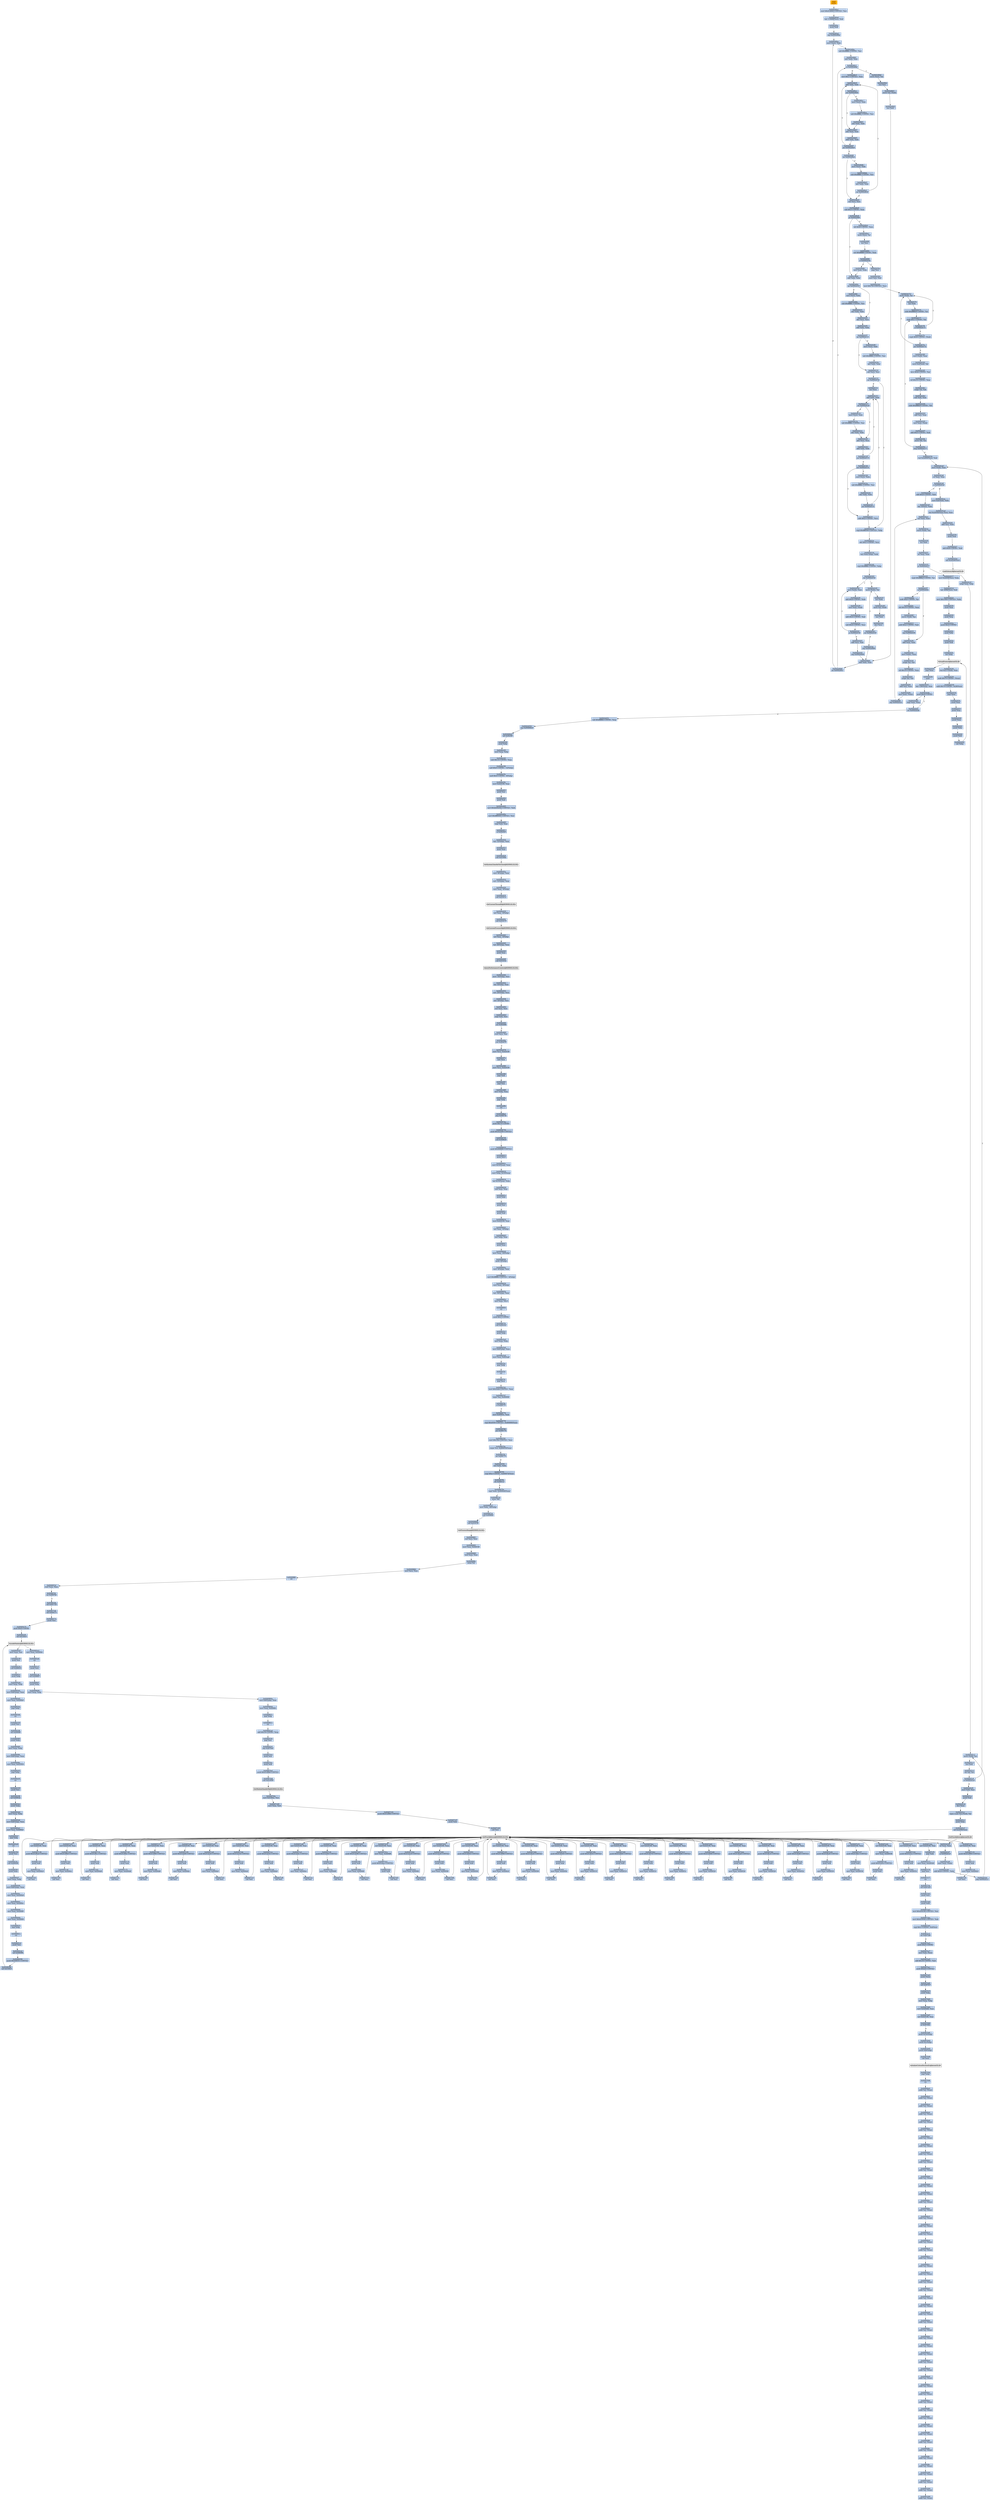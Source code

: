 digraph G {
node[shape=rectangle,style=filled,fillcolor=lightsteelblue,color=lightsteelblue]
bgcolor="transparent"
a0x0042d0a0pusha_[label="start\npusha ",fillcolor="orange",color="lightgrey"];
a0x0042d0a1movl_0x41d000UINT32_esi[label="0x0042d0a1\nmovl $0x41d000<UINT32>, %esi"];
a0x0042d0a6leal__114688esi__edi[label="0x0042d0a6\nleal -114688(%esi), %edi"];
a0x0042d0acpushl_edi[label="0x0042d0ac\npushl %edi"];
a0x0042d0adjmp_0x0042d0ba[label="0x0042d0ad\njmp 0x0042d0ba"];
a0x0042d0bamovl_esi__ebx[label="0x0042d0ba\nmovl (%esi), %ebx"];
a0x0042d0bcsubl_0xfffffffcUINT8_esi[label="0x0042d0bc\nsubl $0xfffffffc<UINT8>, %esi"];
a0x0042d0bfadcl_ebx_ebx[label="0x0042d0bf\nadcl %ebx, %ebx"];
a0x0042d0c1jb_0x0042d0b0[label="0x0042d0c1\njb 0x0042d0b0"];
a0x0042d0b0movb_esi__al[label="0x0042d0b0\nmovb (%esi), %al"];
a0x0042d0b2incl_esi[label="0x0042d0b2\nincl %esi"];
a0x0042d0b3movb_al_edi_[label="0x0042d0b3\nmovb %al, (%edi)"];
a0x0042d0b5incl_edi[label="0x0042d0b5\nincl %edi"];
a0x0042d0b6addl_ebx_ebx[label="0x0042d0b6\naddl %ebx, %ebx"];
a0x0042d0b8jne_0x0042d0c1[label="0x0042d0b8\njne 0x0042d0c1"];
a0x0042d0c3movl_0x1UINT32_eax[label="0x0042d0c3\nmovl $0x1<UINT32>, %eax"];
a0x0042d0c8addl_ebx_ebx[label="0x0042d0c8\naddl %ebx, %ebx"];
a0x0042d0cajne_0x0042d0d3[label="0x0042d0ca\njne 0x0042d0d3"];
a0x0042d0d3adcl_eax_eax[label="0x0042d0d3\nadcl %eax, %eax"];
a0x0042d0d5addl_ebx_ebx[label="0x0042d0d5\naddl %ebx, %ebx"];
a0x0042d0d7jae_0x0042d0c8[label="0x0042d0d7\njae 0x0042d0c8"];
a0x0042d0d9jne_0x0042d0e4[label="0x0042d0d9\njne 0x0042d0e4"];
a0x0042d0e4xorl_ecx_ecx[label="0x0042d0e4\nxorl %ecx, %ecx"];
a0x0042d0e6subl_0x3UINT8_eax[label="0x0042d0e6\nsubl $0x3<UINT8>, %eax"];
a0x0042d0e9jb_0x0042d0f8[label="0x0042d0e9\njb 0x0042d0f8"];
a0x0042d0ebshll_0x8UINT8_eax[label="0x0042d0eb\nshll $0x8<UINT8>, %eax"];
a0x0042d0eemovb_esi__al[label="0x0042d0ee\nmovb (%esi), %al"];
a0x0042d0f0incl_esi[label="0x0042d0f0\nincl %esi"];
a0x0042d0f1xorl_0xffffffffUINT8_eax[label="0x0042d0f1\nxorl $0xffffffff<UINT8>, %eax"];
a0x0042d0f4je_0x0042d16a[label="0x0042d0f4\nje 0x0042d16a"];
a0x0042d0f6movl_eax_ebp[label="0x0042d0f6\nmovl %eax, %ebp"];
a0x0042d0f8addl_ebx_ebx[label="0x0042d0f8\naddl %ebx, %ebx"];
a0x0042d0fajne_0x0042d103[label="0x0042d0fa\njne 0x0042d103"];
a0x0042d103adcl_ecx_ecx[label="0x0042d103\nadcl %ecx, %ecx"];
a0x0042d105addl_ebx_ebx[label="0x0042d105\naddl %ebx, %ebx"];
a0x0042d107jne_0x0042d110[label="0x0042d107\njne 0x0042d110"];
a0x0042d110adcl_ecx_ecx[label="0x0042d110\nadcl %ecx, %ecx"];
a0x0042d112jne_0x0042d134[label="0x0042d112\njne 0x0042d134"];
a0x0042d114incl_ecx[label="0x0042d114\nincl %ecx"];
a0x0042d115addl_ebx_ebx[label="0x0042d115\naddl %ebx, %ebx"];
a0x0042d117jne_0x0042d120[label="0x0042d117\njne 0x0042d120"];
a0x0042d120adcl_ecx_ecx[label="0x0042d120\nadcl %ecx, %ecx"];
a0x0042d122addl_ebx_ebx[label="0x0042d122\naddl %ebx, %ebx"];
a0x0042d124jae_0x0042d115[label="0x0042d124\njae 0x0042d115"];
a0x0042d126jne_0x0042d131[label="0x0042d126\njne 0x0042d131"];
a0x0042d131addl_0x2UINT8_ecx[label="0x0042d131\naddl $0x2<UINT8>, %ecx"];
a0x0042d134cmpl_0xfffff300UINT32_ebp[label="0x0042d134\ncmpl $0xfffff300<UINT32>, %ebp"];
a0x0042d13aadcl_0x1UINT8_ecx[label="0x0042d13a\nadcl $0x1<UINT8>, %ecx"];
a0x0042d13dleal_ediebp__edx[label="0x0042d13d\nleal (%edi,%ebp), %edx"];
a0x0042d140cmpl_0xfffffffcUINT8_ebp[label="0x0042d140\ncmpl $0xfffffffc<UINT8>, %ebp"];
a0x0042d143jbe_0x0042d154[label="0x0042d143\njbe 0x0042d154"];
a0x0042d154movl_edx__eax[label="0x0042d154\nmovl (%edx), %eax"];
a0x0042d156addl_0x4UINT8_edx[label="0x0042d156\naddl $0x4<UINT8>, %edx"];
a0x0042d159movl_eax_edi_[label="0x0042d159\nmovl %eax, (%edi)"];
a0x0042d15baddl_0x4UINT8_edi[label="0x0042d15b\naddl $0x4<UINT8>, %edi"];
a0x0042d15esubl_0x4UINT8_ecx[label="0x0042d15e\nsubl $0x4<UINT8>, %ecx"];
a0x0042d161ja_0x0042d154[label="0x0042d161\nja 0x0042d154"];
a0x0042d163addl_ecx_edi[label="0x0042d163\naddl %ecx, %edi"];
a0x0042d165jmp_0x0042d0b6[label="0x0042d165\njmp 0x0042d0b6"];
a0x0042d0fcmovl_esi__ebx[label="0x0042d0fc\nmovl (%esi), %ebx"];
a0x0042d0fesubl_0xfffffffcUINT8_esi[label="0x0042d0fe\nsubl $0xfffffffc<UINT8>, %esi"];
a0x0042d101adcl_ebx_ebx[label="0x0042d101\nadcl %ebx, %ebx"];
a0x0042d119movl_esi__ebx[label="0x0042d119\nmovl (%esi), %ebx"];
a0x0042d11bsubl_0xfffffffcUINT8_esi[label="0x0042d11b\nsubl $0xfffffffc<UINT8>, %esi"];
a0x0042d11eadcl_ebx_ebx[label="0x0042d11e\nadcl %ebx, %ebx"];
a0x0042d145movb_edx__al[label="0x0042d145\nmovb (%edx), %al"];
a0x0042d147incl_edx[label="0x0042d147\nincl %edx"];
a0x0042d148movb_al_edi_[label="0x0042d148\nmovb %al, (%edi)"];
a0x0042d14aincl_edi[label="0x0042d14a\nincl %edi"];
a0x0042d14bdecl_ecx[label="0x0042d14b\ndecl %ecx"];
a0x0042d14cjne_0x0042d145[label="0x0042d14c\njne 0x0042d145"];
a0x0042d14ejmp_0x0042d0b6[label="0x0042d14e\njmp 0x0042d0b6"];
a0x0042d0dbmovl_esi__ebx[label="0x0042d0db\nmovl (%esi), %ebx"];
a0x0042d0ddsubl_0xfffffffcUINT8_esi[label="0x0042d0dd\nsubl $0xfffffffc<UINT8>, %esi"];
a0x0042d0e0adcl_ebx_ebx[label="0x0042d0e0\nadcl %ebx, %ebx"];
a0x0042d0e2jae_0x0042d0c8[label="0x0042d0e2\njae 0x0042d0c8"];
a0x0042d128movl_esi__ebx[label="0x0042d128\nmovl (%esi), %ebx"];
a0x0042d12asubl_0xfffffffcUINT8_esi[label="0x0042d12a\nsubl $0xfffffffc<UINT8>, %esi"];
a0x0042d12dadcl_ebx_ebx[label="0x0042d12d\nadcl %ebx, %ebx"];
a0x0042d12fjae_0x0042d115[label="0x0042d12f\njae 0x0042d115"];
a0x0042d0ccmovl_esi__ebx[label="0x0042d0cc\nmovl (%esi), %ebx"];
a0x0042d0cesubl_0xfffffffcUINT8_esi[label="0x0042d0ce\nsubl $0xfffffffc<UINT8>, %esi"];
a0x0042d0d1adcl_ebx_ebx[label="0x0042d0d1\nadcl %ebx, %ebx"];
a0x0042d109movl_esi__ebx[label="0x0042d109\nmovl (%esi), %ebx"];
a0x0042d10bsubl_0xfffffffcUINT8_esi[label="0x0042d10b\nsubl $0xfffffffc<UINT8>, %esi"];
a0x0042d10eadcl_ebx_ebx[label="0x0042d10e\nadcl %ebx, %ebx"];
a0x0042d16apopl_esi[label="0x0042d16a\npopl %esi"];
a0x0042d16bmovl_esi_edi[label="0x0042d16b\nmovl %esi, %edi"];
a0x0042d16dmovl_0x75fUINT32_ecx[label="0x0042d16d\nmovl $0x75f<UINT32>, %ecx"];
a0x0042d172movb_edi__al[label="0x0042d172\nmovb (%edi), %al"];
a0x0042d174incl_edi[label="0x0042d174\nincl %edi"];
a0x0042d175subb_0xffffffe8UINT8_al[label="0x0042d175\nsubb $0xffffffe8<UINT8>, %al"];
a0x0042d177cmpb_0x1UINT8_al[label="0x0042d177\ncmpb $0x1<UINT8>, %al"];
a0x0042d179ja_0x0042d172[label="0x0042d179\nja 0x0042d172"];
a0x0042d17bcmpb_0x9UINT8_edi_[label="0x0042d17b\ncmpb $0x9<UINT8>, (%edi)"];
a0x0042d17ejne_0x0042d172[label="0x0042d17e\njne 0x0042d172"];
a0x0042d180movl_edi__eax[label="0x0042d180\nmovl (%edi), %eax"];
a0x0042d182movb_0x4edi__bl[label="0x0042d182\nmovb 0x4(%edi), %bl"];
a0x0042d185shrw_0x8UINT8_ax[label="0x0042d185\nshrw $0x8<UINT8>, %ax"];
a0x0042d189roll_0x10UINT8_eax[label="0x0042d189\nroll $0x10<UINT8>, %eax"];
a0x0042d18cxchgb_al_ah[label="0x0042d18c\nxchgb %al, %ah"];
a0x0042d18esubl_edi_eax[label="0x0042d18e\nsubl %edi, %eax"];
a0x0042d190subb_0xffffffe8UINT8_bl[label="0x0042d190\nsubb $0xffffffe8<UINT8>, %bl"];
a0x0042d193addl_esi_eax[label="0x0042d193\naddl %esi, %eax"];
a0x0042d195movl_eax_edi_[label="0x0042d195\nmovl %eax, (%edi)"];
a0x0042d197addl_0x5UINT8_edi[label="0x0042d197\naddl $0x5<UINT8>, %edi"];
a0x0042d19amovb_bl_al[label="0x0042d19a\nmovb %bl, %al"];
a0x0042d19cloop_0x0042d177[label="0x0042d19c\nloop 0x0042d177"];
a0x0042d19eleal_0x2a000esi__edi[label="0x0042d19e\nleal 0x2a000(%esi), %edi"];
a0x0042d1a4movl_edi__eax[label="0x0042d1a4\nmovl (%edi), %eax"];
a0x0042d1a6orl_eax_eax[label="0x0042d1a6\norl %eax, %eax"];
a0x0042d1a8je_0x0042d1e6[label="0x0042d1a8\nje 0x0042d1e6"];
a0x0042d1aamovl_0x4edi__ebx[label="0x0042d1aa\nmovl 0x4(%edi), %ebx"];
a0x0042d1adleal_0x2d544eaxesi__eax[label="0x0042d1ad\nleal 0x2d544(%eax,%esi), %eax"];
a0x0042d1b4addl_esi_ebx[label="0x0042d1b4\naddl %esi, %ebx"];
a0x0042d1b6pushl_eax[label="0x0042d1b6\npushl %eax"];
a0x0042d1b7addl_0x8UINT8_edi[label="0x0042d1b7\naddl $0x8<UINT8>, %edi"];
a0x0042d1bacall_0x2d5e8esi_[label="0x0042d1ba\ncall 0x2d5e8(%esi)"];
LoadLibraryA_kernel32_dll[label="LoadLibraryA@kernel32.dll",fillcolor="lightgrey",color="lightgrey"];
a0x0042d1c0xchgl_eax_ebp[label="0x0042d1c0\nxchgl %eax, %ebp"];
a0x0042d1c1movb_edi__al[label="0x0042d1c1\nmovb (%edi), %al"];
a0x0042d1c3incl_edi[label="0x0042d1c3\nincl %edi"];
a0x0042d1c4orb_al_al[label="0x0042d1c4\norb %al, %al"];
a0x0042d1c6je_0x0042d1a4[label="0x0042d1c6\nje 0x0042d1a4"];
a0x0042d1c8movl_edi_ecx[label="0x0042d1c8\nmovl %edi, %ecx"];
a0x0042d1capushl_edi[label="0x0042d1ca\npushl %edi"];
a0x0042d1cbdecl_eax[label="0x0042d1cb\ndecl %eax"];
a0x0042d1ccrepnz_scasb_es_edi__al[label="0x0042d1cc\nrepnz scasb %es:(%edi), %al"];
a0x0042d1cepushl_ebp[label="0x0042d1ce\npushl %ebp"];
a0x0042d1cfcall_0x2d5f0esi_[label="0x0042d1cf\ncall 0x2d5f0(%esi)"];
GetProcAddress_kernel32_dll[label="GetProcAddress@kernel32.dll",fillcolor="lightgrey",color="lightgrey"];
a0x0042d1d5orl_eax_eax[label="0x0042d1d5\norl %eax, %eax"];
a0x0042d1d7je_0x0042d1e0[label="0x0042d1d7\nje 0x0042d1e0"];
a0x0042d1d9movl_eax_ebx_[label="0x0042d1d9\nmovl %eax, (%ebx)"];
a0x0042d1dbaddl_0x4UINT8_ebx[label="0x0042d1db\naddl $0x4<UINT8>, %ebx"];
a0x0042d1dejmp_0x0042d1c1[label="0x0042d1de\njmp 0x0042d1c1"];
GetProcAddress_KERNEL32_DLL[label="GetProcAddress@KERNEL32.DLL",fillcolor="lightgrey",color="lightgrey"];
a0x0042d1e6addl_0x4UINT8_edi[label="0x0042d1e6\naddl $0x4<UINT8>, %edi"];
a0x0042d1e9leal__4esi__ebx[label="0x0042d1e9\nleal -4(%esi), %ebx"];
a0x0042d1ecxorl_eax_eax[label="0x0042d1ec\nxorl %eax, %eax"];
a0x0042d1eemovb_edi__al[label="0x0042d1ee\nmovb (%edi), %al"];
a0x0042d1f0incl_edi[label="0x0042d1f0\nincl %edi"];
a0x0042d1f1orl_eax_eax[label="0x0042d1f1\norl %eax, %eax"];
a0x0042d1f3je_0x0042d217[label="0x0042d1f3\nje 0x0042d217"];
a0x0042d1f5cmpb_0xffffffefUINT8_al[label="0x0042d1f5\ncmpb $0xffffffef<UINT8>, %al"];
a0x0042d1f7ja_0x0042d20a[label="0x0042d1f7\nja 0x0042d20a"];
a0x0042d1f9addl_eax_ebx[label="0x0042d1f9\naddl %eax, %ebx"];
a0x0042d1fbmovl_ebx__eax[label="0x0042d1fb\nmovl (%ebx), %eax"];
a0x0042d1fdxchgb_al_ah[label="0x0042d1fd\nxchgb %al, %ah"];
a0x0042d1ffroll_0x10UINT8_eax[label="0x0042d1ff\nroll $0x10<UINT8>, %eax"];
a0x0042d202xchgb_al_ah[label="0x0042d202\nxchgb %al, %ah"];
a0x0042d204addl_esi_eax[label="0x0042d204\naddl %esi, %eax"];
a0x0042d206movl_eax_ebx_[label="0x0042d206\nmovl %eax, (%ebx)"];
a0x0042d208jmp_0x0042d1ec[label="0x0042d208\njmp 0x0042d1ec"];
a0x0042d20aandb_0xfUINT8_al[label="0x0042d20a\nandb $0xf<UINT8>, %al"];
a0x0042d20cshll_0x10UINT8_eax[label="0x0042d20c\nshll $0x10<UINT8>, %eax"];
a0x0042d20fmovw_edi__ax[label="0x0042d20f\nmovw (%edi), %ax"];
a0x0042d212addl_0x2UINT8_edi[label="0x0042d212\naddl $0x2<UINT8>, %edi"];
a0x0042d215jmp_0x0042d1f9[label="0x0042d215\njmp 0x0042d1f9"];
a0x0042d217movl_0x2d5f4esi__ebp[label="0x0042d217\nmovl 0x2d5f4(%esi), %ebp"];
a0x0042d21dleal__4096esi__edi[label="0x0042d21d\nleal -4096(%esi), %edi"];
a0x0042d223movl_0x1000UINT32_ebx[label="0x0042d223\nmovl $0x1000<UINT32>, %ebx"];
a0x0042d228pushl_eax[label="0x0042d228\npushl %eax"];
a0x0042d229pushl_esp[label="0x0042d229\npushl %esp"];
a0x0042d22apushl_0x4UINT8[label="0x0042d22a\npushl $0x4<UINT8>"];
a0x0042d22cpushl_ebx[label="0x0042d22c\npushl %ebx"];
a0x0042d22dpushl_edi[label="0x0042d22d\npushl %edi"];
a0x0042d22ecall_ebp[label="0x0042d22e\ncall %ebp"];
VirtualProtect_kernel32_dll[label="VirtualProtect@kernel32.dll",fillcolor="lightgrey",color="lightgrey"];
a0x0042d230leal_0x217edi__eax[label="0x0042d230\nleal 0x217(%edi), %eax"];
a0x0042d236andb_0x7fUINT8_eax_[label="0x0042d236\nandb $0x7f<UINT8>, (%eax)"];
a0x0042d239andb_0x7fUINT8_0x28eax_[label="0x0042d239\nandb $0x7f<UINT8>, 0x28(%eax)"];
a0x0042d23dpopl_eax[label="0x0042d23d\npopl %eax"];
a0x0042d23epushl_eax[label="0x0042d23e\npushl %eax"];
a0x0042d23fpushl_esp[label="0x0042d23f\npushl %esp"];
a0x0042d240pushl_eax[label="0x0042d240\npushl %eax"];
a0x0042d241pushl_ebx[label="0x0042d241\npushl %ebx"];
a0x0042d242pushl_edi[label="0x0042d242\npushl %edi"];
a0x0042d243call_ebp[label="0x0042d243\ncall %ebp"];
a0x0042d245popl_eax[label="0x0042d245\npopl %eax"];
a0x0042d246popa_[label="0x0042d246\npopa "];
a0x0042d247leal__128esp__eax[label="0x0042d247\nleal -128(%esp), %eax"];
a0x0042d24bpushl_0x0UINT8[label="0x0042d24b\npushl $0x0<UINT8>"];
a0x0042d24dcmpl_eax_esp[label="0x0042d24d\ncmpl %eax, %esp"];
a0x0042d24fjne_0x0042d24b[label="0x0042d24f\njne 0x0042d24b"];
a0x0042d251subl_0xffffff80UINT8_esp[label="0x0042d251\nsubl $0xffffff80<UINT8>, %esp"];
a0x0042d254jmp_0x004068c9[label="0x0042d254\njmp 0x004068c9"];
a0x004068c9call_0x40e5f0[label="0x004068c9\ncall 0x40e5f0"];
a0x0040e5f0pushl_ebp[label="0x0040e5f0\npushl %ebp"];
a0x0040e5f1movl_esp_ebp[label="0x0040e5f1\nmovl %esp, %ebp"];
a0x0040e5f3subl_0x14UINT8_esp[label="0x0040e5f3\nsubl $0x14<UINT8>, %esp"];
a0x0040e5f6andl_0x0UINT8__12ebp_[label="0x0040e5f6\nandl $0x0<UINT8>, -12(%ebp)"];
a0x0040e5faandl_0x0UINT8__8ebp_[label="0x0040e5fa\nandl $0x0<UINT8>, -8(%ebp)"];
a0x0040e5femovl_0x424100_eax[label="0x0040e5fe\nmovl 0x424100, %eax"];
a0x0040e603pushl_esi[label="0x0040e603\npushl %esi"];
a0x0040e604pushl_edi[label="0x0040e604\npushl %edi"];
a0x0040e605movl_0xbb40e64eUINT32_edi[label="0x0040e605\nmovl $0xbb40e64e<UINT32>, %edi"];
a0x0040e60amovl_0xffff0000UINT32_esi[label="0x0040e60a\nmovl $0xffff0000<UINT32>, %esi"];
a0x0040e60fcmpl_edi_eax[label="0x0040e60f\ncmpl %edi, %eax"];
a0x0040e611je_0x40e620[label="0x0040e611\nje 0x40e620"];
a0x0040e620leal__12ebp__eax[label="0x0040e620\nleal -12(%ebp), %eax"];
a0x0040e623pushl_eax[label="0x0040e623\npushl %eax"];
a0x0040e624call_0x4160bc[label="0x0040e624\ncall 0x4160bc"];
GetSystemTimeAsFileTime_KERNEL32_DLL[label="GetSystemTimeAsFileTime@KERNEL32.DLL",fillcolor="lightgrey",color="lightgrey"];
a0x0040e62amovl__8ebp__eax[label="0x0040e62a\nmovl -8(%ebp), %eax"];
a0x0040e62dxorl__12ebp__eax[label="0x0040e62d\nxorl -12(%ebp), %eax"];
a0x0040e630movl_eax__4ebp_[label="0x0040e630\nmovl %eax, -4(%ebp)"];
a0x0040e633call_0x41611c[label="0x0040e633\ncall 0x41611c"];
GetCurrentThreadId_KERNEL32_DLL[label="GetCurrentThreadId@KERNEL32.DLL",fillcolor="lightgrey",color="lightgrey"];
a0x0040e639xorl_eax__4ebp_[label="0x0040e639\nxorl %eax, -4(%ebp)"];
a0x0040e63ccall_0x416170[label="0x0040e63c\ncall 0x416170"];
GetCurrentProcessId_KERNEL32_DLL[label="GetCurrentProcessId@KERNEL32.DLL",fillcolor="lightgrey",color="lightgrey"];
a0x0040e642xorl_eax__4ebp_[label="0x0040e642\nxorl %eax, -4(%ebp)"];
a0x0040e645leal__20ebp__eax[label="0x0040e645\nleal -20(%ebp), %eax"];
a0x0040e648pushl_eax[label="0x0040e648\npushl %eax"];
a0x0040e649call_0x41616c[label="0x0040e649\ncall 0x41616c"];
QueryPerformanceCounter_KERNEL32_DLL[label="QueryPerformanceCounter@KERNEL32.DLL",fillcolor="lightgrey",color="lightgrey"];
a0x0040e64fmovl__16ebp__ecx[label="0x0040e64f\nmovl -16(%ebp), %ecx"];
a0x0040e652leal__4ebp__eax[label="0x0040e652\nleal -4(%ebp), %eax"];
a0x0040e655xorl__20ebp__ecx[label="0x0040e655\nxorl -20(%ebp), %ecx"];
a0x0040e658xorl__4ebp__ecx[label="0x0040e658\nxorl -4(%ebp), %ecx"];
a0x0040e65bxorl_eax_ecx[label="0x0040e65b\nxorl %eax, %ecx"];
a0x0040e65dcmpl_edi_ecx[label="0x0040e65d\ncmpl %edi, %ecx"];
a0x0040e65fjne_0x40e668[label="0x0040e65f\njne 0x40e668"];
a0x0040e668testl_ecx_esi[label="0x0040e668\ntestl %ecx, %esi"];
a0x0040e66ajne_0x40e678[label="0x0040e66a\njne 0x40e678"];
a0x0040e678movl_ecx_0x424100[label="0x0040e678\nmovl %ecx, 0x424100"];
a0x0040e67enotl_ecx[label="0x0040e67e\nnotl %ecx"];
a0x0040e680movl_ecx_0x424104[label="0x0040e680\nmovl %ecx, 0x424104"];
a0x0040e686popl_edi[label="0x0040e686\npopl %edi"];
a0x0040e687popl_esi[label="0x0040e687\npopl %esi"];
a0x0040e688movl_ebp_esp[label="0x0040e688\nmovl %ebp, %esp"];
a0x0040e68apopl_ebp[label="0x0040e68a\npopl %ebp"];
a0x0040e68bret[label="0x0040e68b\nret"];
a0x004068cejmp_0x40674e[label="0x004068ce\njmp 0x40674e"];
a0x0040674epushl_0x14UINT8[label="0x0040674e\npushl $0x14<UINT8>"];
a0x00406750pushl_0x422e80UINT32[label="0x00406750\npushl $0x422e80<UINT32>"];
a0x00406755call_0x408620[label="0x00406755\ncall 0x408620"];
a0x00408620pushl_0x408680UINT32[label="0x00408620\npushl $0x408680<UINT32>"];
a0x00408625pushl_fs_0[label="0x00408625\npushl %fs:0"];
a0x0040862cmovl_0x10esp__eax[label="0x0040862c\nmovl 0x10(%esp), %eax"];
a0x00408630movl_ebp_0x10esp_[label="0x00408630\nmovl %ebp, 0x10(%esp)"];
a0x00408634leal_0x10esp__ebp[label="0x00408634\nleal 0x10(%esp), %ebp"];
a0x00408638subl_eax_esp[label="0x00408638\nsubl %eax, %esp"];
a0x0040863apushl_ebx[label="0x0040863a\npushl %ebx"];
a0x0040863bpushl_esi[label="0x0040863b\npushl %esi"];
a0x0040863cpushl_edi[label="0x0040863c\npushl %edi"];
a0x0040863dmovl_0x424100_eax[label="0x0040863d\nmovl 0x424100, %eax"];
a0x00408642xorl_eax__4ebp_[label="0x00408642\nxorl %eax, -4(%ebp)"];
a0x00408645xorl_ebp_eax[label="0x00408645\nxorl %ebp, %eax"];
a0x00408647pushl_eax[label="0x00408647\npushl %eax"];
a0x00408648movl_esp__24ebp_[label="0x00408648\nmovl %esp, -24(%ebp)"];
a0x0040864bpushl__8ebp_[label="0x0040864b\npushl -8(%ebp)"];
a0x0040864emovl__4ebp__eax[label="0x0040864e\nmovl -4(%ebp), %eax"];
a0x00408651movl_0xfffffffeUINT32__4ebp_[label="0x00408651\nmovl $0xfffffffe<UINT32>, -4(%ebp)"];
a0x00408658movl_eax__8ebp_[label="0x00408658\nmovl %eax, -8(%ebp)"];
a0x0040865bleal__16ebp__eax[label="0x0040865b\nleal -16(%ebp), %eax"];
a0x0040865emovl_eax_fs_0[label="0x0040865e\nmovl %eax, %fs:0"];
a0x00408664ret[label="0x00408664\nret"];
a0x0040675apushl_0x1UINT8[label="0x0040675a\npushl $0x1<UINT8>"];
a0x0040675ccall_0x40e5a3[label="0x0040675c\ncall 0x40e5a3"];
a0x0040e5a3pushl_ebp[label="0x0040e5a3\npushl %ebp"];
a0x0040e5a4movl_esp_ebp[label="0x0040e5a4\nmovl %esp, %ebp"];
a0x0040e5a6movl_0x8ebp__eax[label="0x0040e5a6\nmovl 0x8(%ebp), %eax"];
a0x0040e5a9movl_eax_0x425aa8[label="0x0040e5a9\nmovl %eax, 0x425aa8"];
a0x0040e5aepopl_ebp[label="0x0040e5ae\npopl %ebp"];
a0x0040e5afret[label="0x0040e5af\nret"];
a0x00406761popl_ecx[label="0x00406761\npopl %ecx"];
a0x00406762movl_0x5a4dUINT32_eax[label="0x00406762\nmovl $0x5a4d<UINT32>, %eax"];
a0x00406767cmpw_ax_0x400000[label="0x00406767\ncmpw %ax, 0x400000"];
a0x0040676eje_0x406774[label="0x0040676e\nje 0x406774"];
a0x00406774movl_0x40003c_eax[label="0x00406774\nmovl 0x40003c, %eax"];
a0x00406779cmpl_0x4550UINT32_0x400000eax_[label="0x00406779\ncmpl $0x4550<UINT32>, 0x400000(%eax)"];
a0x00406783jne_0x406770[label="0x00406783\njne 0x406770"];
a0x00406785movl_0x10bUINT32_ecx[label="0x00406785\nmovl $0x10b<UINT32>, %ecx"];
a0x0040678acmpw_cx_0x400018eax_[label="0x0040678a\ncmpw %cx, 0x400018(%eax)"];
a0x00406791jne_0x406770[label="0x00406791\njne 0x406770"];
a0x00406793xorl_ebx_ebx[label="0x00406793\nxorl %ebx, %ebx"];
a0x00406795cmpl_0xeUINT8_0x400074eax_[label="0x00406795\ncmpl $0xe<UINT8>, 0x400074(%eax)"];
a0x0040679cjbe_0x4067a7[label="0x0040679c\njbe 0x4067a7"];
a0x0040679ecmpl_ebx_0x4000e8eax_[label="0x0040679e\ncmpl %ebx, 0x4000e8(%eax)"];
a0x004067a4setne_bl[label="0x004067a4\nsetne %bl"];
a0x004067a7movl_ebx__28ebp_[label="0x004067a7\nmovl %ebx, -28(%ebp)"];
a0x004067aacall_0x4088eb[label="0x004067aa\ncall 0x4088eb"];
a0x004088ebcall_0x416158[label="0x004088eb\ncall 0x416158"];
GetProcessHeap_KERNEL32_DLL[label="GetProcessHeap@KERNEL32.DLL",fillcolor="lightgrey",color="lightgrey"];
a0x004088f1xorl_ecx_ecx[label="0x004088f1\nxorl %ecx, %ecx"];
a0x004088f3movl_eax_0x426108[label="0x004088f3\nmovl %eax, 0x426108"];
a0x004088f8testl_eax_eax[label="0x004088f8\ntestl %eax, %eax"];
a0x004088fasetne_cl[label="0x004088fa\nsetne %cl"];
a0x004088fdmovl_ecx_eax[label="0x004088fd\nmovl %ecx, %eax"];
a0x004088ffret[label="0x004088ff\nret"];
a0x004067aftestl_eax_eax[label="0x004067af\ntestl %eax, %eax"];
a0x004067b1jne_0x4067bb[label="0x004067b1\njne 0x4067bb"];
a0x004067bbcall_0x4077d5[label="0x004067bb\ncall 0x4077d5"];
a0x004077d5call_0x40417e[label="0x004077d5\ncall 0x40417e"];
a0x0040417epushl_esi[label="0x0040417e\npushl %esi"];
a0x0040417fpushl_0x0UINT8[label="0x0040417f\npushl $0x0<UINT8>"];
a0x00404181call_0x4160c0[label="0x00404181\ncall 0x4160c0"];
EncodePointer_KERNEL32_DLL[label="EncodePointer@KERNEL32.DLL",fillcolor="lightgrey",color="lightgrey"];
a0x00404187movl_eax_esi[label="0x00404187\nmovl %eax, %esi"];
a0x00404189pushl_esi[label="0x00404189\npushl %esi"];
a0x0040418acall_0x4083cf[label="0x0040418a\ncall 0x4083cf"];
a0x004083cfpushl_ebp[label="0x004083cf\npushl %ebp"];
a0x004083d0movl_esp_ebp[label="0x004083d0\nmovl %esp, %ebp"];
a0x004083d2movl_0x8ebp__eax[label="0x004083d2\nmovl 0x8(%ebp), %eax"];
a0x004083d5movl_eax_0x4260e0[label="0x004083d5\nmovl %eax, 0x4260e0"];
a0x004083dapopl_ebp[label="0x004083da\npopl %ebp"];
a0x004083dbret[label="0x004083db\nret"];
a0x0040418fpushl_esi[label="0x0040418f\npushl %esi"];
a0x00404190call_0x4069f8[label="0x00404190\ncall 0x4069f8"];
a0x004069f8pushl_ebp[label="0x004069f8\npushl %ebp"];
a0x004069f9movl_esp_ebp[label="0x004069f9\nmovl %esp, %ebp"];
a0x004069fbmovl_0x8ebp__eax[label="0x004069fb\nmovl 0x8(%ebp), %eax"];
a0x004069femovl_eax_0x425934[label="0x004069fe\nmovl %eax, 0x425934"];
a0x00406a03popl_ebp[label="0x00406a03\npopl %ebp"];
a0x00406a04ret[label="0x00406a04\nret"];
a0x00404195pushl_esi[label="0x00404195\npushl %esi"];
a0x00404196call_0x4083dc[label="0x00404196\ncall 0x4083dc"];
a0x004083dcpushl_ebp[label="0x004083dc\npushl %ebp"];
a0x004083ddmovl_esp_ebp[label="0x004083dd\nmovl %esp, %ebp"];
a0x004083dfmovl_0x8ebp__eax[label="0x004083df\nmovl 0x8(%ebp), %eax"];
a0x004083e2movl_eax_0x4260e4[label="0x004083e2\nmovl %eax, 0x4260e4"];
a0x004083e7popl_ebp[label="0x004083e7\npopl %ebp"];
a0x004083e8ret[label="0x004083e8\nret"];
a0x0040419bpushl_esi[label="0x0040419b\npushl %esi"];
a0x0040419ccall_0x4083f6[label="0x0040419c\ncall 0x4083f6"];
a0x004083f6pushl_ebp[label="0x004083f6\npushl %ebp"];
a0x004083f7movl_esp_ebp[label="0x004083f7\nmovl %esp, %ebp"];
a0x004083f9movl_0x8ebp__eax[label="0x004083f9\nmovl 0x8(%ebp), %eax"];
a0x004083fcmovl_eax_0x4260e8[label="0x004083fc\nmovl %eax, 0x4260e8"];
a0x00408401movl_eax_0x4260ec[label="0x00408401\nmovl %eax, 0x4260ec"];
a0x00408406movl_eax_0x4260f0[label="0x00408406\nmovl %eax, 0x4260f0"];
a0x0040840bmovl_eax_0x4260f4[label="0x0040840b\nmovl %eax, 0x4260f4"];
a0x00408410popl_ebp[label="0x00408410\npopl %ebp"];
a0x00408411ret[label="0x00408411\nret"];
a0x004041a1pushl_esi[label="0x004041a1\npushl %esi"];
a0x004041a2call_0x408398[label="0x004041a2\ncall 0x408398"];
a0x00408398pushl_0x408351UINT32[label="0x00408398\npushl $0x408351<UINT32>"];
a0x0040839dcall_0x4160c0[label="0x0040839d\ncall 0x4160c0"];
a0x004083a3movl_eax_0x4260dc[label="0x004083a3\nmovl %eax, 0x4260dc"];
a0x004083a8ret[label="0x004083a8\nret"];
a0x004041a7pushl_esi[label="0x004041a7\npushl %esi"];
a0x004041a8call_0x408607[label="0x004041a8\ncall 0x408607"];
a0x00408607pushl_ebp[label="0x00408607\npushl %ebp"];
a0x00408608movl_esp_ebp[label="0x00408608\nmovl %esp, %ebp"];
a0x0040860amovl_0x8ebp__eax[label="0x0040860a\nmovl 0x8(%ebp), %eax"];
a0x0040860dmovl_eax_0x4260fc[label="0x0040860d\nmovl %eax, 0x4260fc"];
a0x00408612popl_ebp[label="0x00408612\npopl %ebp"];
a0x00408613ret[label="0x00408613\nret"];
a0x004041adaddl_0x18UINT8_esp[label="0x004041ad\naddl $0x18<UINT8>, %esp"];
a0x004041b0popl_esi[label="0x004041b0\npopl %esi"];
a0x004041b1jmp_0x407bed[label="0x004041b1\njmp 0x407bed"];
a0x00407bedpushl_esi[label="0x00407bed\npushl %esi"];
a0x00407beepushl_edi[label="0x00407bee\npushl %edi"];
a0x00407befpushl_0x41d968UINT32[label="0x00407bef\npushl $0x41d968<UINT32>"];
a0x00407bf4call_0x416090[label="0x00407bf4\ncall 0x416090"];
GetModuleHandleW_KERNEL32_DLL[label="GetModuleHandleW@KERNEL32.DLL",fillcolor="lightgrey",color="lightgrey"];
a0x00407bfamovl_0x4160ac_esi[label="0x00407bfa\nmovl 0x4160ac, %esi"];
a0x00407c00movl_eax_edi[label="0x00407c00\nmovl %eax, %edi"];
a0x00407c02pushl_0x41d984UINT32[label="0x00407c02\npushl $0x41d984<UINT32>"];
a0x00407c07pushl_edi[label="0x00407c07\npushl %edi"];
a0x00407c08call_esi[label="0x00407c08\ncall %esi"];
a0x00407c0axorl_0x424100_eax[label="0x00407c0a\nxorl 0x424100, %eax"];
a0x00407c10pushl_0x41d990UINT32[label="0x00407c10\npushl $0x41d990<UINT32>"];
a0x00407c15pushl_edi[label="0x00407c15\npushl %edi"];
a0x00407c16movl_eax_0x4264c0[label="0x00407c16\nmovl %eax, 0x4264c0"];
a0x00407c1bcall_esi[label="0x00407c1b\ncall %esi"];
a0x00407c1dxorl_0x424100_eax[label="0x00407c1d\nxorl 0x424100, %eax"];
a0x00407c23pushl_0x41d998UINT32[label="0x00407c23\npushl $0x41d998<UINT32>"];
a0x00407c28pushl_edi[label="0x00407c28\npushl %edi"];
a0x00407c29movl_eax_0x4264c4[label="0x00407c29\nmovl %eax, 0x4264c4"];
a0x00407c2ecall_esi[label="0x00407c2e\ncall %esi"];
a0x00407c30xorl_0x424100_eax[label="0x00407c30\nxorl 0x424100, %eax"];
a0x00407c36pushl_0x41d9a4UINT32[label="0x00407c36\npushl $0x41d9a4<UINT32>"];
a0x00407c3bpushl_edi[label="0x00407c3b\npushl %edi"];
a0x00407c3cmovl_eax_0x4264c8[label="0x00407c3c\nmovl %eax, 0x4264c8"];
a0x00407c41call_esi[label="0x00407c41\ncall %esi"];
a0x00407c43xorl_0x424100_eax[label="0x00407c43\nxorl 0x424100, %eax"];
a0x00407c49pushl_0x41d9b0UINT32[label="0x00407c49\npushl $0x41d9b0<UINT32>"];
a0x00407c4epushl_edi[label="0x00407c4e\npushl %edi"];
a0x00407c4fmovl_eax_0x4264cc[label="0x00407c4f\nmovl %eax, 0x4264cc"];
a0x00407c54call_esi[label="0x00407c54\ncall %esi"];
a0x00407c56xorl_0x424100_eax[label="0x00407c56\nxorl 0x424100, %eax"];
a0x00407c5cpushl_0x41d9ccUINT32[label="0x00407c5c\npushl $0x41d9cc<UINT32>"];
a0x00407c61pushl_edi[label="0x00407c61\npushl %edi"];
a0x00407c62movl_eax_0x4264d0[label="0x00407c62\nmovl %eax, 0x4264d0"];
a0x00407c67call_esi[label="0x00407c67\ncall %esi"];
a0x00407c69xorl_0x424100_eax[label="0x00407c69\nxorl 0x424100, %eax"];
a0x00407c6fpushl_0x41d9dcUINT32[label="0x00407c6f\npushl $0x41d9dc<UINT32>"];
a0x00407c74pushl_edi[label="0x00407c74\npushl %edi"];
a0x00407c75movl_eax_0x4264d4[label="0x00407c75\nmovl %eax, 0x4264d4"];
a0x00407c7acall_esi[label="0x00407c7a\ncall %esi"];
a0x00407c7cxorl_0x424100_eax[label="0x00407c7c\nxorl 0x424100, %eax"];
a0x00407c82pushl_0x41d9f0UINT32[label="0x00407c82\npushl $0x41d9f0<UINT32>"];
a0x00407c87pushl_edi[label="0x00407c87\npushl %edi"];
a0x00407c88movl_eax_0x4264d8[label="0x00407c88\nmovl %eax, 0x4264d8"];
a0x00407c8dcall_esi[label="0x00407c8d\ncall %esi"];
a0x00407c8fxorl_0x424100_eax[label="0x00407c8f\nxorl 0x424100, %eax"];
a0x00407c95pushl_0x41da08UINT32[label="0x00407c95\npushl $0x41da08<UINT32>"];
a0x00407c9apushl_edi[label="0x00407c9a\npushl %edi"];
a0x00407c9bmovl_eax_0x4264dc[label="0x00407c9b\nmovl %eax, 0x4264dc"];
a0x00407ca0call_esi[label="0x00407ca0\ncall %esi"];
a0x00407ca2xorl_0x424100_eax[label="0x00407ca2\nxorl 0x424100, %eax"];
a0x00407ca8pushl_0x41da20UINT32[label="0x00407ca8\npushl $0x41da20<UINT32>"];
a0x00407cadpushl_edi[label="0x00407cad\npushl %edi"];
a0x00407caemovl_eax_0x4264e0[label="0x00407cae\nmovl %eax, 0x4264e0"];
a0x00407cb3call_esi[label="0x00407cb3\ncall %esi"];
a0x00407cb5xorl_0x424100_eax[label="0x00407cb5\nxorl 0x424100, %eax"];
a0x00407cbbpushl_0x41da34UINT32[label="0x00407cbb\npushl $0x41da34<UINT32>"];
a0x00407cc0pushl_edi[label="0x00407cc0\npushl %edi"];
a0x00407cc1movl_eax_0x4264e4[label="0x00407cc1\nmovl %eax, 0x4264e4"];
a0x00407cc6call_esi[label="0x00407cc6\ncall %esi"];
a0x00407cc8xorl_0x424100_eax[label="0x00407cc8\nxorl 0x424100, %eax"];
a0x00407ccepushl_0x41da54UINT32[label="0x00407cce\npushl $0x41da54<UINT32>"];
a0x00407cd3pushl_edi[label="0x00407cd3\npushl %edi"];
a0x00407cd4movl_eax_0x4264e8[label="0x00407cd4\nmovl %eax, 0x4264e8"];
a0x00407cd9call_esi[label="0x00407cd9\ncall %esi"];
a0x00407cdbxorl_0x424100_eax[label="0x00407cdb\nxorl 0x424100, %eax"];
a0x00407ce1pushl_0x41da6cUINT32[label="0x00407ce1\npushl $0x41da6c<UINT32>"];
a0x00407ce6pushl_edi[label="0x00407ce6\npushl %edi"];
a0x00407ce7movl_eax_0x4264ec[label="0x00407ce7\nmovl %eax, 0x4264ec"];
a0x00407ceccall_esi[label="0x00407cec\ncall %esi"];
a0x00407ceexorl_0x424100_eax[label="0x00407cee\nxorl 0x424100, %eax"];
a0x00407cf4pushl_0x41da84UINT32[label="0x00407cf4\npushl $0x41da84<UINT32>"];
a0x00407cf9pushl_edi[label="0x00407cf9\npushl %edi"];
a0x00407cfamovl_eax_0x4264f0[label="0x00407cfa\nmovl %eax, 0x4264f0"];
a0x00407cffcall_esi[label="0x00407cff\ncall %esi"];
a0x00407d01xorl_0x424100_eax[label="0x00407d01\nxorl 0x424100, %eax"];
a0x00407d07pushl_0x41da98UINT32[label="0x00407d07\npushl $0x41da98<UINT32>"];
a0x00407d0cpushl_edi[label="0x00407d0c\npushl %edi"];
a0x00407d0dmovl_eax_0x4264f4[label="0x00407d0d\nmovl %eax, 0x4264f4"];
a0x00407d12call_esi[label="0x00407d12\ncall %esi"];
a0x00407d14xorl_0x424100_eax[label="0x00407d14\nxorl 0x424100, %eax"];
a0x00407d1amovl_eax_0x4264f8[label="0x00407d1a\nmovl %eax, 0x4264f8"];
a0x00407d1fpushl_0x41daacUINT32[label="0x00407d1f\npushl $0x41daac<UINT32>"];
a0x00407d24pushl_edi[label="0x00407d24\npushl %edi"];
a0x00407d25call_esi[label="0x00407d25\ncall %esi"];
a0x00407d27xorl_0x424100_eax[label="0x00407d27\nxorl 0x424100, %eax"];
a0x00407d2dpushl_0x41dac8UINT32[label="0x00407d2d\npushl $0x41dac8<UINT32>"];
a0x00407d32pushl_edi[label="0x00407d32\npushl %edi"];
a0x00407d33movl_eax_0x4264fc[label="0x00407d33\nmovl %eax, 0x4264fc"];
a0x00407d38call_esi[label="0x00407d38\ncall %esi"];
a0x00407d3axorl_0x424100_eax[label="0x00407d3a\nxorl 0x424100, %eax"];
a0x00407d40pushl_0x41dae8UINT32[label="0x00407d40\npushl $0x41dae8<UINT32>"];
a0x00407d45pushl_edi[label="0x00407d45\npushl %edi"];
a0x00407d46movl_eax_0x426500[label="0x00407d46\nmovl %eax, 0x426500"];
a0x00407d4bcall_esi[label="0x00407d4b\ncall %esi"];
a0x00407d4dxorl_0x424100_eax[label="0x00407d4d\nxorl 0x424100, %eax"];
a0x00407d53pushl_0x41db04UINT32[label="0x00407d53\npushl $0x41db04<UINT32>"];
a0x00407d58pushl_edi[label="0x00407d58\npushl %edi"];
a0x00407d59movl_eax_0x426504[label="0x00407d59\nmovl %eax, 0x426504"];
a0x00407d5ecall_esi[label="0x00407d5e\ncall %esi"];
a0x00407d60xorl_0x424100_eax[label="0x00407d60\nxorl 0x424100, %eax"];
a0x00407d66pushl_0x41db24UINT32[label="0x00407d66\npushl $0x41db24<UINT32>"];
a0x00407d6bpushl_edi[label="0x00407d6b\npushl %edi"];
a0x00407d6cmovl_eax_0x426508[label="0x00407d6c\nmovl %eax, 0x426508"];
a0x00407d71call_esi[label="0x00407d71\ncall %esi"];
a0x00407d73xorl_0x424100_eax[label="0x00407d73\nxorl 0x424100, %eax"];
a0x00407d79pushl_0x41db38UINT32[label="0x00407d79\npushl $0x41db38<UINT32>"];
a0x00407d7epushl_edi[label="0x00407d7e\npushl %edi"];
a0x00407d7fmovl_eax_0x42650c[label="0x00407d7f\nmovl %eax, 0x42650c"];
a0x00407d84call_esi[label="0x00407d84\ncall %esi"];
a0x00407d86xorl_0x424100_eax[label="0x00407d86\nxorl 0x424100, %eax"];
a0x00407d8cpushl_0x41db54UINT32[label="0x00407d8c\npushl $0x41db54<UINT32>"];
a0x00407d91pushl_edi[label="0x00407d91\npushl %edi"];
a0x00407d92movl_eax_0x426510[label="0x00407d92\nmovl %eax, 0x426510"];
a0x00407d97call_esi[label="0x00407d97\ncall %esi"];
a0x00407d99xorl_0x424100_eax[label="0x00407d99\nxorl 0x424100, %eax"];
a0x00407d9fpushl_0x41db68UINT32[label="0x00407d9f\npushl $0x41db68<UINT32>"];
a0x00407da4pushl_edi[label="0x00407da4\npushl %edi"];
a0x00407da5movl_eax_0x426518[label="0x00407da5\nmovl %eax, 0x426518"];
a0x00407daacall_esi[label="0x00407daa\ncall %esi"];
a0x00407dacxorl_0x424100_eax[label="0x00407dac\nxorl 0x424100, %eax"];
a0x00407db2pushl_0x41db78UINT32[label="0x00407db2\npushl $0x41db78<UINT32>"];
a0x00407db7pushl_edi[label="0x00407db7\npushl %edi"];
a0x00407db8movl_eax_0x426514[label="0x00407db8\nmovl %eax, 0x426514"];
a0x00407dbdcall_esi[label="0x00407dbd\ncall %esi"];
a0x00407dbfxorl_0x424100_eax[label="0x00407dbf\nxorl 0x424100, %eax"];
a0x00407dc5pushl_0x41db88UINT32[label="0x00407dc5\npushl $0x41db88<UINT32>"];
a0x00407dcapushl_edi[label="0x00407dca\npushl %edi"];
a0x00407dcbmovl_eax_0x42651c[label="0x00407dcb\nmovl %eax, 0x42651c"];
a0x00407dd0call_esi[label="0x00407dd0\ncall %esi"];
a0x00407dd2xorl_0x424100_eax[label="0x00407dd2\nxorl 0x424100, %eax"];
a0x00407dd8pushl_0x41db98UINT32[label="0x00407dd8\npushl $0x41db98<UINT32>"];
a0x00407dddpushl_edi[label="0x00407ddd\npushl %edi"];
a0x00407ddemovl_eax_0x426520[label="0x00407dde\nmovl %eax, 0x426520"];
a0x00407de3call_esi[label="0x00407de3\ncall %esi"];
a0x00407de5xorl_0x424100_eax[label="0x00407de5\nxorl 0x424100, %eax"];
a0x00407debpushl_0x41dba8UINT32[label="0x00407deb\npushl $0x41dba8<UINT32>"];
a0x00407df0pushl_edi[label="0x00407df0\npushl %edi"];
a0x00407df1movl_eax_0x426524[label="0x00407df1\nmovl %eax, 0x426524"];
a0x00407df6call_esi[label="0x00407df6\ncall %esi"];
a0x00407df8xorl_0x424100_eax[label="0x00407df8\nxorl 0x424100, %eax"];
a0x00407dfepushl_0x41dbc4UINT32[label="0x00407dfe\npushl $0x41dbc4<UINT32>"];
a0x00407e03pushl_edi[label="0x00407e03\npushl %edi"];
a0x00407e04movl_eax_0x426528[label="0x00407e04\nmovl %eax, 0x426528"];
a0x00407e09call_esi[label="0x00407e09\ncall %esi"];
a0x00407e0bxorl_0x424100_eax[label="0x00407e0b\nxorl 0x424100, %eax"];
a0x00407e11pushl_0x41dbd8UINT32[label="0x00407e11\npushl $0x41dbd8<UINT32>"];
a0x00407e16pushl_edi[label="0x00407e16\npushl %edi"];
a0x00407e17movl_eax_0x42652c[label="0x00407e17\nmovl %eax, 0x42652c"];
a0x00407e1ccall_esi[label="0x00407e1c\ncall %esi"];
a0x00407e1exorl_0x424100_eax[label="0x00407e1e\nxorl 0x424100, %eax"];
a0x00407e24pushl_0x41dbe8UINT32[label="0x00407e24\npushl $0x41dbe8<UINT32>"];
a0x00407e29pushl_edi[label="0x00407e29\npushl %edi"];
a0x00407e2amovl_eax_0x426530[label="0x00407e2a\nmovl %eax, 0x426530"];
a0x00407e2fcall_esi[label="0x00407e2f\ncall %esi"];
a0x00407e31xorl_0x424100_eax[label="0x00407e31\nxorl 0x424100, %eax"];
a0x00407e37pushl_0x41dbfcUINT32[label="0x00407e37\npushl $0x41dbfc<UINT32>"];
a0x00407e3cpushl_edi[label="0x00407e3c\npushl %edi"];
a0x00407e3dmovl_eax_0x426534[label="0x00407e3d\nmovl %eax, 0x426534"];
a0x00407e42call_esi[label="0x00407e42\ncall %esi"];
a0x00407e44xorl_0x424100_eax[label="0x00407e44\nxorl 0x424100, %eax"];
a0x00407e4amovl_eax_0x426538[label="0x00407e4a\nmovl %eax, 0x426538"];
a0x00407e4fpushl_0x41dc0cUINT32[label="0x00407e4f\npushl $0x41dc0c<UINT32>"];
a0x00407e54pushl_edi[label="0x00407e54\npushl %edi"];
a0x00407e55call_esi[label="0x00407e55\ncall %esi"];
a0x00407e57xorl_0x424100_eax[label="0x00407e57\nxorl 0x424100, %eax"];
a0x00407e5dpushl_0x41dc2cUINT32[label="0x00407e5d\npushl $0x41dc2c<UINT32>"];
a0x00407e62pushl_edi[label="0x00407e62\npushl %edi"];
a0x00407e63movl_eax_0x42653c[label="0x00407e63\nmovl %eax, 0x42653c"];
a0x00407e68call_esi[label="0x00407e68\ncall %esi"];
a0x00407e6axorl_0x424100_eax[label="0x00407e6a\nxorl 0x424100, %eax"];
a0x00407e70popl_edi[label="0x00407e70\npopl %edi"];
a0x00407e71movl_eax_0x426540[label="0x00407e71\nmovl %eax, 0x426540"];
a0x00407e76popl_esi[label="0x00407e76\npopl %esi"];
a0x00407e77ret[label="0x00407e77\nret"];
a0x004077dacall_0x407ab3[label="0x004077da\ncall 0x407ab3"];
a0x00407ab3pushl_esi[label="0x00407ab3\npushl %esi"];
a0x00407ab4pushl_edi[label="0x00407ab4\npushl %edi"];
a0x00407ab5movl_0x424c58UINT32_esi[label="0x00407ab5\nmovl $0x424c58<UINT32>, %esi"];
a0x00407abamovl_0x425958UINT32_edi[label="0x00407aba\nmovl $0x425958<UINT32>, %edi"];
a0x00407abfcmpl_0x1UINT8_0x4esi_[label="0x00407abf\ncmpl $0x1<UINT8>, 0x4(%esi)"];
a0x00407ac3jne_0x407adb[label="0x00407ac3\njne 0x407adb"];
a0x00407ac5pushl_0x0UINT8[label="0x00407ac5\npushl $0x0<UINT8>"];
a0x00407ac7movl_edi_esi_[label="0x00407ac7\nmovl %edi, (%esi)"];
a0x00407ac9addl_0x18UINT8_edi[label="0x00407ac9\naddl $0x18<UINT8>, %edi"];
a0x00407accpushl_0xfa0UINT32[label="0x00407acc\npushl $0xfa0<UINT32>"];
a0x00407ad1pushl_esi_[label="0x00407ad1\npushl (%esi)"];
a0x00407ad3call_0x407b7f[label="0x00407ad3\ncall 0x407b7f"];
a0x00407b7fpushl_ebp[label="0x00407b7f\npushl %ebp"];
a0x00407b80movl_esp_ebp[label="0x00407b80\nmovl %esp, %ebp"];
a0x00407b82movl_0x4264d0_eax[label="0x00407b82\nmovl 0x4264d0, %eax"];
a0x00407b87xorl_0x424100_eax[label="0x00407b87\nxorl 0x424100, %eax"];
a0x00407b8dje_0x407b9c[label="0x00407b8d\nje 0x407b9c"];
a0x00407b8fpushl_0x10ebp_[label="0x00407b8f\npushl 0x10(%ebp)"];
a0x00407b92pushl_0xcebp_[label="0x00407b92\npushl 0xc(%ebp)"];
a0x00407b95pushl_0x8ebp_[label="0x00407b95\npushl 0x8(%ebp)"];
a0x00407b98call_eax[label="0x00407b98\ncall %eax"];
InitializeCriticalSectionEx_kernel32_dll[label="InitializeCriticalSectionEx@kernel32.dll",fillcolor="lightgrey",color="lightgrey"];
a0x00407b9apopl_ebp[label="0x00407b9a\npopl %ebp"];
a0x00407b9bret[label="0x00407b9b\nret"];
a0x00000fa0addb_al_eax_[label="0x00000fa0\naddb %al, (%eax)"];
a0x00000fa2addb_al_eax_[label="0x00000fa2\naddb %al, (%eax)"];
a0x00000fa4addb_al_eax_[label="0x00000fa4\naddb %al, (%eax)"];
a0x00000fa6addb_al_eax_[label="0x00000fa6\naddb %al, (%eax)"];
a0x00000fa8addb_al_eax_[label="0x00000fa8\naddb %al, (%eax)"];
a0x00000faaaddb_al_eax_[label="0x00000faa\naddb %al, (%eax)"];
a0x00000facaddb_al_eax_[label="0x00000fac\naddb %al, (%eax)"];
a0x00000faeaddb_al_eax_[label="0x00000fae\naddb %al, (%eax)"];
a0x00000fb0addb_al_eax_[label="0x00000fb0\naddb %al, (%eax)"];
a0x00000fb2addb_al_eax_[label="0x00000fb2\naddb %al, (%eax)"];
a0x00000fb4addb_al_eax_[label="0x00000fb4\naddb %al, (%eax)"];
a0x00000fb6addb_al_eax_[label="0x00000fb6\naddb %al, (%eax)"];
a0x00000fb8addb_al_eax_[label="0x00000fb8\naddb %al, (%eax)"];
a0x00000fbaaddb_al_eax_[label="0x00000fba\naddb %al, (%eax)"];
a0x00000fbcaddb_al_eax_[label="0x00000fbc\naddb %al, (%eax)"];
a0x00000fbeaddb_al_eax_[label="0x00000fbe\naddb %al, (%eax)"];
a0x00000fc0addb_al_eax_[label="0x00000fc0\naddb %al, (%eax)"];
a0x00000fc2addb_al_eax_[label="0x00000fc2\naddb %al, (%eax)"];
a0x00000fc4addb_al_eax_[label="0x00000fc4\naddb %al, (%eax)"];
a0x00000fc6addb_al_eax_[label="0x00000fc6\naddb %al, (%eax)"];
a0x00000fc8addb_al_eax_[label="0x00000fc8\naddb %al, (%eax)"];
a0x00000fcaaddb_al_eax_[label="0x00000fca\naddb %al, (%eax)"];
a0x00000fccaddb_al_eax_[label="0x00000fcc\naddb %al, (%eax)"];
a0x00000fceaddb_al_eax_[label="0x00000fce\naddb %al, (%eax)"];
a0x00000fd0addb_al_eax_[label="0x00000fd0\naddb %al, (%eax)"];
a0x00000fd2addb_al_eax_[label="0x00000fd2\naddb %al, (%eax)"];
a0x00000fd4addb_al_eax_[label="0x00000fd4\naddb %al, (%eax)"];
a0x00000fd6addb_al_eax_[label="0x00000fd6\naddb %al, (%eax)"];
a0x00000fd8addb_al_eax_[label="0x00000fd8\naddb %al, (%eax)"];
a0x00000fdaaddb_al_eax_[label="0x00000fda\naddb %al, (%eax)"];
a0x00000fdcaddb_al_eax_[label="0x00000fdc\naddb %al, (%eax)"];
a0x00000fdeaddb_al_eax_[label="0x00000fde\naddb %al, (%eax)"];
a0x00000fe0addb_al_eax_[label="0x00000fe0\naddb %al, (%eax)"];
a0x00000fe2addb_al_eax_[label="0x00000fe2\naddb %al, (%eax)"];
a0x00000fe4addb_al_eax_[label="0x00000fe4\naddb %al, (%eax)"];
a0x00000fe6addb_al_eax_[label="0x00000fe6\naddb %al, (%eax)"];
a0x00000fe8addb_al_eax_[label="0x00000fe8\naddb %al, (%eax)"];
a0x00000feaaddb_al_eax_[label="0x00000fea\naddb %al, (%eax)"];
a0x00000fecaddb_al_eax_[label="0x00000fec\naddb %al, (%eax)"];
a0x00000feeaddb_al_eax_[label="0x00000fee\naddb %al, (%eax)"];
a0x00000ff0addb_al_eax_[label="0x00000ff0\naddb %al, (%eax)"];
a0x00000ff2addb_al_eax_[label="0x00000ff2\naddb %al, (%eax)"];
a0x00000ff4addb_al_eax_[label="0x00000ff4\naddb %al, (%eax)"];
a0x00000ff6addb_al_eax_[label="0x00000ff6\naddb %al, (%eax)"];
a0x00000ff8addb_al_eax_[label="0x00000ff8\naddb %al, (%eax)"];
a0x00000ffaaddb_al_eax_[label="0x00000ffa\naddb %al, (%eax)"];
a0x00000ffcaddb_al_eax_[label="0x00000ffc\naddb %al, (%eax)"];
a0x00000ffeaddb_al_eax_[label="0x00000ffe\naddb %al, (%eax)"];
a0x00001000addb_al_eax_[label="0x00001000\naddb %al, (%eax)"];
a0x00001002addb_al_eax_[label="0x00001002\naddb %al, (%eax)"];
a0x00001004addb_al_eax_[label="0x00001004\naddb %al, (%eax)"];
a0x00001006addb_al_eax_[label="0x00001006\naddb %al, (%eax)"];
a0x0042d0a0pusha_ -> a0x0042d0a1movl_0x41d000UINT32_esi [color="#000000"];
a0x0042d0a1movl_0x41d000UINT32_esi -> a0x0042d0a6leal__114688esi__edi [color="#000000"];
a0x0042d0a6leal__114688esi__edi -> a0x0042d0acpushl_edi [color="#000000"];
a0x0042d0acpushl_edi -> a0x0042d0adjmp_0x0042d0ba [color="#000000"];
a0x0042d0adjmp_0x0042d0ba -> a0x0042d0bamovl_esi__ebx [color="#000000"];
a0x0042d0bamovl_esi__ebx -> a0x0042d0bcsubl_0xfffffffcUINT8_esi [color="#000000"];
a0x0042d0bcsubl_0xfffffffcUINT8_esi -> a0x0042d0bfadcl_ebx_ebx [color="#000000"];
a0x0042d0bfadcl_ebx_ebx -> a0x0042d0c1jb_0x0042d0b0 [color="#000000"];
a0x0042d0c1jb_0x0042d0b0 -> a0x0042d0b0movb_esi__al [color="#000000",label="T"];
a0x0042d0b0movb_esi__al -> a0x0042d0b2incl_esi [color="#000000"];
a0x0042d0b2incl_esi -> a0x0042d0b3movb_al_edi_ [color="#000000"];
a0x0042d0b3movb_al_edi_ -> a0x0042d0b5incl_edi [color="#000000"];
a0x0042d0b5incl_edi -> a0x0042d0b6addl_ebx_ebx [color="#000000"];
a0x0042d0b6addl_ebx_ebx -> a0x0042d0b8jne_0x0042d0c1 [color="#000000"];
a0x0042d0b8jne_0x0042d0c1 -> a0x0042d0c1jb_0x0042d0b0 [color="#000000",label="T"];
a0x0042d0c1jb_0x0042d0b0 -> a0x0042d0c3movl_0x1UINT32_eax [color="#000000",label="F"];
a0x0042d0c3movl_0x1UINT32_eax -> a0x0042d0c8addl_ebx_ebx [color="#000000"];
a0x0042d0c8addl_ebx_ebx -> a0x0042d0cajne_0x0042d0d3 [color="#000000"];
a0x0042d0cajne_0x0042d0d3 -> a0x0042d0d3adcl_eax_eax [color="#000000",label="T"];
a0x0042d0d3adcl_eax_eax -> a0x0042d0d5addl_ebx_ebx [color="#000000"];
a0x0042d0d5addl_ebx_ebx -> a0x0042d0d7jae_0x0042d0c8 [color="#000000"];
a0x0042d0d7jae_0x0042d0c8 -> a0x0042d0d9jne_0x0042d0e4 [color="#000000",label="F"];
a0x0042d0d9jne_0x0042d0e4 -> a0x0042d0e4xorl_ecx_ecx [color="#000000",label="T"];
a0x0042d0e4xorl_ecx_ecx -> a0x0042d0e6subl_0x3UINT8_eax [color="#000000"];
a0x0042d0e6subl_0x3UINT8_eax -> a0x0042d0e9jb_0x0042d0f8 [color="#000000"];
a0x0042d0e9jb_0x0042d0f8 -> a0x0042d0ebshll_0x8UINT8_eax [color="#000000",label="F"];
a0x0042d0ebshll_0x8UINT8_eax -> a0x0042d0eemovb_esi__al [color="#000000"];
a0x0042d0eemovb_esi__al -> a0x0042d0f0incl_esi [color="#000000"];
a0x0042d0f0incl_esi -> a0x0042d0f1xorl_0xffffffffUINT8_eax [color="#000000"];
a0x0042d0f1xorl_0xffffffffUINT8_eax -> a0x0042d0f4je_0x0042d16a [color="#000000"];
a0x0042d0f4je_0x0042d16a -> a0x0042d0f6movl_eax_ebp [color="#000000",label="F"];
a0x0042d0f6movl_eax_ebp -> a0x0042d0f8addl_ebx_ebx [color="#000000"];
a0x0042d0f8addl_ebx_ebx -> a0x0042d0fajne_0x0042d103 [color="#000000"];
a0x0042d0fajne_0x0042d103 -> a0x0042d103adcl_ecx_ecx [color="#000000",label="T"];
a0x0042d103adcl_ecx_ecx -> a0x0042d105addl_ebx_ebx [color="#000000"];
a0x0042d105addl_ebx_ebx -> a0x0042d107jne_0x0042d110 [color="#000000"];
a0x0042d107jne_0x0042d110 -> a0x0042d110adcl_ecx_ecx [color="#000000",label="T"];
a0x0042d110adcl_ecx_ecx -> a0x0042d112jne_0x0042d134 [color="#000000"];
a0x0042d112jne_0x0042d134 -> a0x0042d114incl_ecx [color="#000000",label="F"];
a0x0042d114incl_ecx -> a0x0042d115addl_ebx_ebx [color="#000000"];
a0x0042d115addl_ebx_ebx -> a0x0042d117jne_0x0042d120 [color="#000000"];
a0x0042d117jne_0x0042d120 -> a0x0042d120adcl_ecx_ecx [color="#000000",label="T"];
a0x0042d120adcl_ecx_ecx -> a0x0042d122addl_ebx_ebx [color="#000000"];
a0x0042d122addl_ebx_ebx -> a0x0042d124jae_0x0042d115 [color="#000000"];
a0x0042d124jae_0x0042d115 -> a0x0042d115addl_ebx_ebx [color="#000000",label="T"];
a0x0042d124jae_0x0042d115 -> a0x0042d126jne_0x0042d131 [color="#000000",label="F"];
a0x0042d126jne_0x0042d131 -> a0x0042d131addl_0x2UINT8_ecx [color="#000000",label="T"];
a0x0042d131addl_0x2UINT8_ecx -> a0x0042d134cmpl_0xfffff300UINT32_ebp [color="#000000"];
a0x0042d134cmpl_0xfffff300UINT32_ebp -> a0x0042d13aadcl_0x1UINT8_ecx [color="#000000"];
a0x0042d13aadcl_0x1UINT8_ecx -> a0x0042d13dleal_ediebp__edx [color="#000000"];
a0x0042d13dleal_ediebp__edx -> a0x0042d140cmpl_0xfffffffcUINT8_ebp [color="#000000"];
a0x0042d140cmpl_0xfffffffcUINT8_ebp -> a0x0042d143jbe_0x0042d154 [color="#000000"];
a0x0042d143jbe_0x0042d154 -> a0x0042d154movl_edx__eax [color="#000000",label="T"];
a0x0042d154movl_edx__eax -> a0x0042d156addl_0x4UINT8_edx [color="#000000"];
a0x0042d156addl_0x4UINT8_edx -> a0x0042d159movl_eax_edi_ [color="#000000"];
a0x0042d159movl_eax_edi_ -> a0x0042d15baddl_0x4UINT8_edi [color="#000000"];
a0x0042d15baddl_0x4UINT8_edi -> a0x0042d15esubl_0x4UINT8_ecx [color="#000000"];
a0x0042d15esubl_0x4UINT8_ecx -> a0x0042d161ja_0x0042d154 [color="#000000"];
a0x0042d161ja_0x0042d154 -> a0x0042d154movl_edx__eax [color="#000000",label="T"];
a0x0042d161ja_0x0042d154 -> a0x0042d163addl_ecx_edi [color="#000000",label="F"];
a0x0042d163addl_ecx_edi -> a0x0042d165jmp_0x0042d0b6 [color="#000000"];
a0x0042d165jmp_0x0042d0b6 -> a0x0042d0b6addl_ebx_ebx [color="#000000"];
a0x0042d0fajne_0x0042d103 -> a0x0042d0fcmovl_esi__ebx [color="#000000",label="F"];
a0x0042d0fcmovl_esi__ebx -> a0x0042d0fesubl_0xfffffffcUINT8_esi [color="#000000"];
a0x0042d0fesubl_0xfffffffcUINT8_esi -> a0x0042d101adcl_ebx_ebx [color="#000000"];
a0x0042d101adcl_ebx_ebx -> a0x0042d103adcl_ecx_ecx [color="#000000"];
a0x0042d112jne_0x0042d134 -> a0x0042d134cmpl_0xfffff300UINT32_ebp [color="#000000",label="T"];
a0x0042d0e9jb_0x0042d0f8 -> a0x0042d0f8addl_ebx_ebx [color="#000000",label="T"];
a0x0042d117jne_0x0042d120 -> a0x0042d119movl_esi__ebx [color="#000000",label="F"];
a0x0042d119movl_esi__ebx -> a0x0042d11bsubl_0xfffffffcUINT8_esi [color="#000000"];
a0x0042d11bsubl_0xfffffffcUINT8_esi -> a0x0042d11eadcl_ebx_ebx [color="#000000"];
a0x0042d11eadcl_ebx_ebx -> a0x0042d120adcl_ecx_ecx [color="#000000"];
a0x0042d0b8jne_0x0042d0c1 -> a0x0042d0bamovl_esi__ebx [color="#000000",label="F"];
a0x0042d143jbe_0x0042d154 -> a0x0042d145movb_edx__al [color="#000000",label="F"];
a0x0042d145movb_edx__al -> a0x0042d147incl_edx [color="#000000"];
a0x0042d147incl_edx -> a0x0042d148movb_al_edi_ [color="#000000"];
a0x0042d148movb_al_edi_ -> a0x0042d14aincl_edi [color="#000000"];
a0x0042d14aincl_edi -> a0x0042d14bdecl_ecx [color="#000000"];
a0x0042d14bdecl_ecx -> a0x0042d14cjne_0x0042d145 [color="#000000"];
a0x0042d14cjne_0x0042d145 -> a0x0042d145movb_edx__al [color="#000000",label="T"];
a0x0042d14cjne_0x0042d145 -> a0x0042d14ejmp_0x0042d0b6 [color="#000000",label="F"];
a0x0042d14ejmp_0x0042d0b6 -> a0x0042d0b6addl_ebx_ebx [color="#000000"];
a0x0042d0d9jne_0x0042d0e4 -> a0x0042d0dbmovl_esi__ebx [color="#000000",label="F"];
a0x0042d0dbmovl_esi__ebx -> a0x0042d0ddsubl_0xfffffffcUINT8_esi [color="#000000"];
a0x0042d0ddsubl_0xfffffffcUINT8_esi -> a0x0042d0e0adcl_ebx_ebx [color="#000000"];
a0x0042d0e0adcl_ebx_ebx -> a0x0042d0e2jae_0x0042d0c8 [color="#000000"];
a0x0042d0e2jae_0x0042d0c8 -> a0x0042d0e4xorl_ecx_ecx [color="#000000",label="F"];
a0x0042d126jne_0x0042d131 -> a0x0042d128movl_esi__ebx [color="#000000",label="F"];
a0x0042d128movl_esi__ebx -> a0x0042d12asubl_0xfffffffcUINT8_esi [color="#000000"];
a0x0042d12asubl_0xfffffffcUINT8_esi -> a0x0042d12dadcl_ebx_ebx [color="#000000"];
a0x0042d12dadcl_ebx_ebx -> a0x0042d12fjae_0x0042d115 [color="#000000"];
a0x0042d12fjae_0x0042d115 -> a0x0042d131addl_0x2UINT8_ecx [color="#000000",label="F"];
a0x0042d0d7jae_0x0042d0c8 -> a0x0042d0c8addl_ebx_ebx [color="#000000",label="T"];
a0x0042d0cajne_0x0042d0d3 -> a0x0042d0ccmovl_esi__ebx [color="#000000",label="F"];
a0x0042d0ccmovl_esi__ebx -> a0x0042d0cesubl_0xfffffffcUINT8_esi [color="#000000"];
a0x0042d0cesubl_0xfffffffcUINT8_esi -> a0x0042d0d1adcl_ebx_ebx [color="#000000"];
a0x0042d0d1adcl_ebx_ebx -> a0x0042d0d3adcl_eax_eax [color="#000000"];
a0x0042d107jne_0x0042d110 -> a0x0042d109movl_esi__ebx [color="#000000",label="F"];
a0x0042d109movl_esi__ebx -> a0x0042d10bsubl_0xfffffffcUINT8_esi [color="#000000"];
a0x0042d10bsubl_0xfffffffcUINT8_esi -> a0x0042d10eadcl_ebx_ebx [color="#000000"];
a0x0042d10eadcl_ebx_ebx -> a0x0042d110adcl_ecx_ecx [color="#000000"];
a0x0042d0e2jae_0x0042d0c8 -> a0x0042d0c8addl_ebx_ebx [color="#000000",label="T"];
a0x0042d12fjae_0x0042d115 -> a0x0042d115addl_ebx_ebx [color="#000000",label="T"];
a0x0042d0f4je_0x0042d16a -> a0x0042d16apopl_esi [color="#000000",label="T"];
a0x0042d16apopl_esi -> a0x0042d16bmovl_esi_edi [color="#000000"];
a0x0042d16bmovl_esi_edi -> a0x0042d16dmovl_0x75fUINT32_ecx [color="#000000"];
a0x0042d16dmovl_0x75fUINT32_ecx -> a0x0042d172movb_edi__al [color="#000000"];
a0x0042d172movb_edi__al -> a0x0042d174incl_edi [color="#000000"];
a0x0042d174incl_edi -> a0x0042d175subb_0xffffffe8UINT8_al [color="#000000"];
a0x0042d175subb_0xffffffe8UINT8_al -> a0x0042d177cmpb_0x1UINT8_al [color="#000000"];
a0x0042d177cmpb_0x1UINT8_al -> a0x0042d179ja_0x0042d172 [color="#000000"];
a0x0042d179ja_0x0042d172 -> a0x0042d172movb_edi__al [color="#000000",label="T"];
a0x0042d179ja_0x0042d172 -> a0x0042d17bcmpb_0x9UINT8_edi_ [color="#000000",label="F"];
a0x0042d17bcmpb_0x9UINT8_edi_ -> a0x0042d17ejne_0x0042d172 [color="#000000"];
a0x0042d17ejne_0x0042d172 -> a0x0042d180movl_edi__eax [color="#000000",label="F"];
a0x0042d180movl_edi__eax -> a0x0042d182movb_0x4edi__bl [color="#000000"];
a0x0042d182movb_0x4edi__bl -> a0x0042d185shrw_0x8UINT8_ax [color="#000000"];
a0x0042d185shrw_0x8UINT8_ax -> a0x0042d189roll_0x10UINT8_eax [color="#000000"];
a0x0042d189roll_0x10UINT8_eax -> a0x0042d18cxchgb_al_ah [color="#000000"];
a0x0042d18cxchgb_al_ah -> a0x0042d18esubl_edi_eax [color="#000000"];
a0x0042d18esubl_edi_eax -> a0x0042d190subb_0xffffffe8UINT8_bl [color="#000000"];
a0x0042d190subb_0xffffffe8UINT8_bl -> a0x0042d193addl_esi_eax [color="#000000"];
a0x0042d193addl_esi_eax -> a0x0042d195movl_eax_edi_ [color="#000000"];
a0x0042d195movl_eax_edi_ -> a0x0042d197addl_0x5UINT8_edi [color="#000000"];
a0x0042d197addl_0x5UINT8_edi -> a0x0042d19amovb_bl_al [color="#000000"];
a0x0042d19amovb_bl_al -> a0x0042d19cloop_0x0042d177 [color="#000000"];
a0x0042d19cloop_0x0042d177 -> a0x0042d177cmpb_0x1UINT8_al [color="#000000",label="T"];
a0x0042d17ejne_0x0042d172 -> a0x0042d172movb_edi__al [color="#000000",label="T"];
a0x0042d19cloop_0x0042d177 -> a0x0042d19eleal_0x2a000esi__edi [color="#000000",label="F"];
a0x0042d19eleal_0x2a000esi__edi -> a0x0042d1a4movl_edi__eax [color="#000000"];
a0x0042d1a4movl_edi__eax -> a0x0042d1a6orl_eax_eax [color="#000000"];
a0x0042d1a6orl_eax_eax -> a0x0042d1a8je_0x0042d1e6 [color="#000000"];
a0x0042d1a8je_0x0042d1e6 -> a0x0042d1aamovl_0x4edi__ebx [color="#000000",label="F"];
a0x0042d1aamovl_0x4edi__ebx -> a0x0042d1adleal_0x2d544eaxesi__eax [color="#000000"];
a0x0042d1adleal_0x2d544eaxesi__eax -> a0x0042d1b4addl_esi_ebx [color="#000000"];
a0x0042d1b4addl_esi_ebx -> a0x0042d1b6pushl_eax [color="#000000"];
a0x0042d1b6pushl_eax -> a0x0042d1b7addl_0x8UINT8_edi [color="#000000"];
a0x0042d1b7addl_0x8UINT8_edi -> a0x0042d1bacall_0x2d5e8esi_ [color="#000000"];
a0x0042d1bacall_0x2d5e8esi_ -> LoadLibraryA_kernel32_dll [color="#000000"];
LoadLibraryA_kernel32_dll -> a0x0042d1c0xchgl_eax_ebp [color="#000000"];
a0x0042d1c0xchgl_eax_ebp -> a0x0042d1c1movb_edi__al [color="#000000"];
a0x0042d1c1movb_edi__al -> a0x0042d1c3incl_edi [color="#000000"];
a0x0042d1c3incl_edi -> a0x0042d1c4orb_al_al [color="#000000"];
a0x0042d1c4orb_al_al -> a0x0042d1c6je_0x0042d1a4 [color="#000000"];
a0x0042d1c6je_0x0042d1a4 -> a0x0042d1c8movl_edi_ecx [color="#000000",label="F"];
a0x0042d1c8movl_edi_ecx -> a0x0042d1capushl_edi [color="#000000"];
a0x0042d1capushl_edi -> a0x0042d1cbdecl_eax [color="#000000"];
a0x0042d1cbdecl_eax -> a0x0042d1ccrepnz_scasb_es_edi__al [color="#000000"];
a0x0042d1ccrepnz_scasb_es_edi__al -> a0x0042d1cepushl_ebp [color="#000000"];
a0x0042d1cepushl_ebp -> a0x0042d1cfcall_0x2d5f0esi_ [color="#000000"];
a0x0042d1cfcall_0x2d5f0esi_ -> GetProcAddress_kernel32_dll [color="#000000"];
GetProcAddress_kernel32_dll -> a0x0042d1d5orl_eax_eax [color="#000000"];
a0x0042d1d5orl_eax_eax -> a0x0042d1d7je_0x0042d1e0 [color="#000000"];
a0x0042d1d7je_0x0042d1e0 -> a0x0042d1d9movl_eax_ebx_ [color="#000000",label="F"];
a0x0042d1d9movl_eax_ebx_ -> a0x0042d1dbaddl_0x4UINT8_ebx [color="#000000"];
a0x0042d1dbaddl_0x4UINT8_ebx -> a0x0042d1dejmp_0x0042d1c1 [color="#000000"];
a0x0042d1dejmp_0x0042d1c1 -> a0x0042d1c1movb_edi__al [color="#000000"];
a0x0042d1cfcall_0x2d5f0esi_ -> GetProcAddress_KERNEL32_DLL [color="#000000"];
GetProcAddress_KERNEL32_DLL -> a0x0042d1d5orl_eax_eax [color="#000000"];
a0x0042d1c6je_0x0042d1a4 -> a0x0042d1a4movl_edi__eax [color="#000000",label="T"];
a0x0042d1a8je_0x0042d1e6 -> a0x0042d1e6addl_0x4UINT8_edi [color="#000000",label="T"];
a0x0042d1e6addl_0x4UINT8_edi -> a0x0042d1e9leal__4esi__ebx [color="#000000"];
a0x0042d1e9leal__4esi__ebx -> a0x0042d1ecxorl_eax_eax [color="#000000"];
a0x0042d1ecxorl_eax_eax -> a0x0042d1eemovb_edi__al [color="#000000"];
a0x0042d1eemovb_edi__al -> a0x0042d1f0incl_edi [color="#000000"];
a0x0042d1f0incl_edi -> a0x0042d1f1orl_eax_eax [color="#000000"];
a0x0042d1f1orl_eax_eax -> a0x0042d1f3je_0x0042d217 [color="#000000"];
a0x0042d1f3je_0x0042d217 -> a0x0042d1f5cmpb_0xffffffefUINT8_al [color="#000000",label="F"];
a0x0042d1f5cmpb_0xffffffefUINT8_al -> a0x0042d1f7ja_0x0042d20a [color="#000000"];
a0x0042d1f7ja_0x0042d20a -> a0x0042d1f9addl_eax_ebx [color="#000000",label="F"];
a0x0042d1f9addl_eax_ebx -> a0x0042d1fbmovl_ebx__eax [color="#000000"];
a0x0042d1fbmovl_ebx__eax -> a0x0042d1fdxchgb_al_ah [color="#000000"];
a0x0042d1fdxchgb_al_ah -> a0x0042d1ffroll_0x10UINT8_eax [color="#000000"];
a0x0042d1ffroll_0x10UINT8_eax -> a0x0042d202xchgb_al_ah [color="#000000"];
a0x0042d202xchgb_al_ah -> a0x0042d204addl_esi_eax [color="#000000"];
a0x0042d204addl_esi_eax -> a0x0042d206movl_eax_ebx_ [color="#000000"];
a0x0042d206movl_eax_ebx_ -> a0x0042d208jmp_0x0042d1ec [color="#000000"];
a0x0042d208jmp_0x0042d1ec -> a0x0042d1ecxorl_eax_eax [color="#000000"];
a0x0042d1f7ja_0x0042d20a -> a0x0042d20aandb_0xfUINT8_al [color="#000000",label="T"];
a0x0042d20aandb_0xfUINT8_al -> a0x0042d20cshll_0x10UINT8_eax [color="#000000"];
a0x0042d20cshll_0x10UINT8_eax -> a0x0042d20fmovw_edi__ax [color="#000000"];
a0x0042d20fmovw_edi__ax -> a0x0042d212addl_0x2UINT8_edi [color="#000000"];
a0x0042d212addl_0x2UINT8_edi -> a0x0042d215jmp_0x0042d1f9 [color="#000000"];
a0x0042d215jmp_0x0042d1f9 -> a0x0042d1f9addl_eax_ebx [color="#000000"];
a0x0042d1f3je_0x0042d217 -> a0x0042d217movl_0x2d5f4esi__ebp [color="#000000",label="T"];
a0x0042d217movl_0x2d5f4esi__ebp -> a0x0042d21dleal__4096esi__edi [color="#000000"];
a0x0042d21dleal__4096esi__edi -> a0x0042d223movl_0x1000UINT32_ebx [color="#000000"];
a0x0042d223movl_0x1000UINT32_ebx -> a0x0042d228pushl_eax [color="#000000"];
a0x0042d228pushl_eax -> a0x0042d229pushl_esp [color="#000000"];
a0x0042d229pushl_esp -> a0x0042d22apushl_0x4UINT8 [color="#000000"];
a0x0042d22apushl_0x4UINT8 -> a0x0042d22cpushl_ebx [color="#000000"];
a0x0042d22cpushl_ebx -> a0x0042d22dpushl_edi [color="#000000"];
a0x0042d22dpushl_edi -> a0x0042d22ecall_ebp [color="#000000"];
a0x0042d22ecall_ebp -> VirtualProtect_kernel32_dll [color="#000000"];
VirtualProtect_kernel32_dll -> a0x0042d230leal_0x217edi__eax [color="#000000"];
a0x0042d230leal_0x217edi__eax -> a0x0042d236andb_0x7fUINT8_eax_ [color="#000000"];
a0x0042d236andb_0x7fUINT8_eax_ -> a0x0042d239andb_0x7fUINT8_0x28eax_ [color="#000000"];
a0x0042d239andb_0x7fUINT8_0x28eax_ -> a0x0042d23dpopl_eax [color="#000000"];
a0x0042d23dpopl_eax -> a0x0042d23epushl_eax [color="#000000"];
a0x0042d23epushl_eax -> a0x0042d23fpushl_esp [color="#000000"];
a0x0042d23fpushl_esp -> a0x0042d240pushl_eax [color="#000000"];
a0x0042d240pushl_eax -> a0x0042d241pushl_ebx [color="#000000"];
a0x0042d241pushl_ebx -> a0x0042d242pushl_edi [color="#000000"];
a0x0042d242pushl_edi -> a0x0042d243call_ebp [color="#000000"];
a0x0042d243call_ebp -> VirtualProtect_kernel32_dll [color="#000000"];
VirtualProtect_kernel32_dll -> a0x0042d245popl_eax [color="#000000"];
a0x0042d245popl_eax -> a0x0042d246popa_ [color="#000000"];
a0x0042d246popa_ -> a0x0042d247leal__128esp__eax [color="#000000"];
a0x0042d247leal__128esp__eax -> a0x0042d24bpushl_0x0UINT8 [color="#000000"];
a0x0042d24bpushl_0x0UINT8 -> a0x0042d24dcmpl_eax_esp [color="#000000"];
a0x0042d24dcmpl_eax_esp -> a0x0042d24fjne_0x0042d24b [color="#000000"];
a0x0042d24fjne_0x0042d24b -> a0x0042d24bpushl_0x0UINT8 [color="#000000",label="T"];
a0x0042d24fjne_0x0042d24b -> a0x0042d251subl_0xffffff80UINT8_esp [color="#000000",label="F"];
a0x0042d251subl_0xffffff80UINT8_esp -> a0x0042d254jmp_0x004068c9 [color="#000000"];
a0x0042d254jmp_0x004068c9 -> a0x004068c9call_0x40e5f0 [color="#000000"];
a0x004068c9call_0x40e5f0 -> a0x0040e5f0pushl_ebp [color="#000000"];
a0x0040e5f0pushl_ebp -> a0x0040e5f1movl_esp_ebp [color="#000000"];
a0x0040e5f1movl_esp_ebp -> a0x0040e5f3subl_0x14UINT8_esp [color="#000000"];
a0x0040e5f3subl_0x14UINT8_esp -> a0x0040e5f6andl_0x0UINT8__12ebp_ [color="#000000"];
a0x0040e5f6andl_0x0UINT8__12ebp_ -> a0x0040e5faandl_0x0UINT8__8ebp_ [color="#000000"];
a0x0040e5faandl_0x0UINT8__8ebp_ -> a0x0040e5femovl_0x424100_eax [color="#000000"];
a0x0040e5femovl_0x424100_eax -> a0x0040e603pushl_esi [color="#000000"];
a0x0040e603pushl_esi -> a0x0040e604pushl_edi [color="#000000"];
a0x0040e604pushl_edi -> a0x0040e605movl_0xbb40e64eUINT32_edi [color="#000000"];
a0x0040e605movl_0xbb40e64eUINT32_edi -> a0x0040e60amovl_0xffff0000UINT32_esi [color="#000000"];
a0x0040e60amovl_0xffff0000UINT32_esi -> a0x0040e60fcmpl_edi_eax [color="#000000"];
a0x0040e60fcmpl_edi_eax -> a0x0040e611je_0x40e620 [color="#000000"];
a0x0040e611je_0x40e620 -> a0x0040e620leal__12ebp__eax [color="#000000",label="T"];
a0x0040e620leal__12ebp__eax -> a0x0040e623pushl_eax [color="#000000"];
a0x0040e623pushl_eax -> a0x0040e624call_0x4160bc [color="#000000"];
a0x0040e624call_0x4160bc -> GetSystemTimeAsFileTime_KERNEL32_DLL [color="#000000"];
GetSystemTimeAsFileTime_KERNEL32_DLL -> a0x0040e62amovl__8ebp__eax [color="#000000"];
a0x0040e62amovl__8ebp__eax -> a0x0040e62dxorl__12ebp__eax [color="#000000"];
a0x0040e62dxorl__12ebp__eax -> a0x0040e630movl_eax__4ebp_ [color="#000000"];
a0x0040e630movl_eax__4ebp_ -> a0x0040e633call_0x41611c [color="#000000"];
a0x0040e633call_0x41611c -> GetCurrentThreadId_KERNEL32_DLL [color="#000000"];
GetCurrentThreadId_KERNEL32_DLL -> a0x0040e639xorl_eax__4ebp_ [color="#000000"];
a0x0040e639xorl_eax__4ebp_ -> a0x0040e63ccall_0x416170 [color="#000000"];
a0x0040e63ccall_0x416170 -> GetCurrentProcessId_KERNEL32_DLL [color="#000000"];
GetCurrentProcessId_KERNEL32_DLL -> a0x0040e642xorl_eax__4ebp_ [color="#000000"];
a0x0040e642xorl_eax__4ebp_ -> a0x0040e645leal__20ebp__eax [color="#000000"];
a0x0040e645leal__20ebp__eax -> a0x0040e648pushl_eax [color="#000000"];
a0x0040e648pushl_eax -> a0x0040e649call_0x41616c [color="#000000"];
a0x0040e649call_0x41616c -> QueryPerformanceCounter_KERNEL32_DLL [color="#000000"];
QueryPerformanceCounter_KERNEL32_DLL -> a0x0040e64fmovl__16ebp__ecx [color="#000000"];
a0x0040e64fmovl__16ebp__ecx -> a0x0040e652leal__4ebp__eax [color="#000000"];
a0x0040e652leal__4ebp__eax -> a0x0040e655xorl__20ebp__ecx [color="#000000"];
a0x0040e655xorl__20ebp__ecx -> a0x0040e658xorl__4ebp__ecx [color="#000000"];
a0x0040e658xorl__4ebp__ecx -> a0x0040e65bxorl_eax_ecx [color="#000000"];
a0x0040e65bxorl_eax_ecx -> a0x0040e65dcmpl_edi_ecx [color="#000000"];
a0x0040e65dcmpl_edi_ecx -> a0x0040e65fjne_0x40e668 [color="#000000"];
a0x0040e65fjne_0x40e668 -> a0x0040e668testl_ecx_esi [color="#000000",label="T"];
a0x0040e668testl_ecx_esi -> a0x0040e66ajne_0x40e678 [color="#000000"];
a0x0040e66ajne_0x40e678 -> a0x0040e678movl_ecx_0x424100 [color="#000000",label="T"];
a0x0040e678movl_ecx_0x424100 -> a0x0040e67enotl_ecx [color="#000000"];
a0x0040e67enotl_ecx -> a0x0040e680movl_ecx_0x424104 [color="#000000"];
a0x0040e680movl_ecx_0x424104 -> a0x0040e686popl_edi [color="#000000"];
a0x0040e686popl_edi -> a0x0040e687popl_esi [color="#000000"];
a0x0040e687popl_esi -> a0x0040e688movl_ebp_esp [color="#000000"];
a0x0040e688movl_ebp_esp -> a0x0040e68apopl_ebp [color="#000000"];
a0x0040e68apopl_ebp -> a0x0040e68bret [color="#000000"];
a0x0040e68bret -> a0x004068cejmp_0x40674e [color="#000000"];
a0x004068cejmp_0x40674e -> a0x0040674epushl_0x14UINT8 [color="#000000"];
a0x0040674epushl_0x14UINT8 -> a0x00406750pushl_0x422e80UINT32 [color="#000000"];
a0x00406750pushl_0x422e80UINT32 -> a0x00406755call_0x408620 [color="#000000"];
a0x00406755call_0x408620 -> a0x00408620pushl_0x408680UINT32 [color="#000000"];
a0x00408620pushl_0x408680UINT32 -> a0x00408625pushl_fs_0 [color="#000000"];
a0x00408625pushl_fs_0 -> a0x0040862cmovl_0x10esp__eax [color="#000000"];
a0x0040862cmovl_0x10esp__eax -> a0x00408630movl_ebp_0x10esp_ [color="#000000"];
a0x00408630movl_ebp_0x10esp_ -> a0x00408634leal_0x10esp__ebp [color="#000000"];
a0x00408634leal_0x10esp__ebp -> a0x00408638subl_eax_esp [color="#000000"];
a0x00408638subl_eax_esp -> a0x0040863apushl_ebx [color="#000000"];
a0x0040863apushl_ebx -> a0x0040863bpushl_esi [color="#000000"];
a0x0040863bpushl_esi -> a0x0040863cpushl_edi [color="#000000"];
a0x0040863cpushl_edi -> a0x0040863dmovl_0x424100_eax [color="#000000"];
a0x0040863dmovl_0x424100_eax -> a0x00408642xorl_eax__4ebp_ [color="#000000"];
a0x00408642xorl_eax__4ebp_ -> a0x00408645xorl_ebp_eax [color="#000000"];
a0x00408645xorl_ebp_eax -> a0x00408647pushl_eax [color="#000000"];
a0x00408647pushl_eax -> a0x00408648movl_esp__24ebp_ [color="#000000"];
a0x00408648movl_esp__24ebp_ -> a0x0040864bpushl__8ebp_ [color="#000000"];
a0x0040864bpushl__8ebp_ -> a0x0040864emovl__4ebp__eax [color="#000000"];
a0x0040864emovl__4ebp__eax -> a0x00408651movl_0xfffffffeUINT32__4ebp_ [color="#000000"];
a0x00408651movl_0xfffffffeUINT32__4ebp_ -> a0x00408658movl_eax__8ebp_ [color="#000000"];
a0x00408658movl_eax__8ebp_ -> a0x0040865bleal__16ebp__eax [color="#000000"];
a0x0040865bleal__16ebp__eax -> a0x0040865emovl_eax_fs_0 [color="#000000"];
a0x0040865emovl_eax_fs_0 -> a0x00408664ret [color="#000000"];
a0x00408664ret -> a0x0040675apushl_0x1UINT8 [color="#000000"];
a0x0040675apushl_0x1UINT8 -> a0x0040675ccall_0x40e5a3 [color="#000000"];
a0x0040675ccall_0x40e5a3 -> a0x0040e5a3pushl_ebp [color="#000000"];
a0x0040e5a3pushl_ebp -> a0x0040e5a4movl_esp_ebp [color="#000000"];
a0x0040e5a4movl_esp_ebp -> a0x0040e5a6movl_0x8ebp__eax [color="#000000"];
a0x0040e5a6movl_0x8ebp__eax -> a0x0040e5a9movl_eax_0x425aa8 [color="#000000"];
a0x0040e5a9movl_eax_0x425aa8 -> a0x0040e5aepopl_ebp [color="#000000"];
a0x0040e5aepopl_ebp -> a0x0040e5afret [color="#000000"];
a0x0040e5afret -> a0x00406761popl_ecx [color="#000000"];
a0x00406761popl_ecx -> a0x00406762movl_0x5a4dUINT32_eax [color="#000000"];
a0x00406762movl_0x5a4dUINT32_eax -> a0x00406767cmpw_ax_0x400000 [color="#000000"];
a0x00406767cmpw_ax_0x400000 -> a0x0040676eje_0x406774 [color="#000000"];
a0x0040676eje_0x406774 -> a0x00406774movl_0x40003c_eax [color="#000000",label="T"];
a0x00406774movl_0x40003c_eax -> a0x00406779cmpl_0x4550UINT32_0x400000eax_ [color="#000000"];
a0x00406779cmpl_0x4550UINT32_0x400000eax_ -> a0x00406783jne_0x406770 [color="#000000"];
a0x00406783jne_0x406770 -> a0x00406785movl_0x10bUINT32_ecx [color="#000000",label="F"];
a0x00406785movl_0x10bUINT32_ecx -> a0x0040678acmpw_cx_0x400018eax_ [color="#000000"];
a0x0040678acmpw_cx_0x400018eax_ -> a0x00406791jne_0x406770 [color="#000000"];
a0x00406791jne_0x406770 -> a0x00406793xorl_ebx_ebx [color="#000000",label="F"];
a0x00406793xorl_ebx_ebx -> a0x00406795cmpl_0xeUINT8_0x400074eax_ [color="#000000"];
a0x00406795cmpl_0xeUINT8_0x400074eax_ -> a0x0040679cjbe_0x4067a7 [color="#000000"];
a0x0040679cjbe_0x4067a7 -> a0x0040679ecmpl_ebx_0x4000e8eax_ [color="#000000",label="F"];
a0x0040679ecmpl_ebx_0x4000e8eax_ -> a0x004067a4setne_bl [color="#000000"];
a0x004067a4setne_bl -> a0x004067a7movl_ebx__28ebp_ [color="#000000"];
a0x004067a7movl_ebx__28ebp_ -> a0x004067aacall_0x4088eb [color="#000000"];
a0x004067aacall_0x4088eb -> a0x004088ebcall_0x416158 [color="#000000"];
a0x004088ebcall_0x416158 -> GetProcessHeap_KERNEL32_DLL [color="#000000"];
GetProcessHeap_KERNEL32_DLL -> a0x004088f1xorl_ecx_ecx [color="#000000"];
a0x004088f1xorl_ecx_ecx -> a0x004088f3movl_eax_0x426108 [color="#000000"];
a0x004088f3movl_eax_0x426108 -> a0x004088f8testl_eax_eax [color="#000000"];
a0x004088f8testl_eax_eax -> a0x004088fasetne_cl [color="#000000"];
a0x004088fasetne_cl -> a0x004088fdmovl_ecx_eax [color="#000000"];
a0x004088fdmovl_ecx_eax -> a0x004088ffret [color="#000000"];
a0x004088ffret -> a0x004067aftestl_eax_eax [color="#000000"];
a0x004067aftestl_eax_eax -> a0x004067b1jne_0x4067bb [color="#000000"];
a0x004067b1jne_0x4067bb -> a0x004067bbcall_0x4077d5 [color="#000000",label="T"];
a0x004067bbcall_0x4077d5 -> a0x004077d5call_0x40417e [color="#000000"];
a0x004077d5call_0x40417e -> a0x0040417epushl_esi [color="#000000"];
a0x0040417epushl_esi -> a0x0040417fpushl_0x0UINT8 [color="#000000"];
a0x0040417fpushl_0x0UINT8 -> a0x00404181call_0x4160c0 [color="#000000"];
a0x00404181call_0x4160c0 -> EncodePointer_KERNEL32_DLL [color="#000000"];
EncodePointer_KERNEL32_DLL -> a0x00404187movl_eax_esi [color="#000000"];
a0x00404187movl_eax_esi -> a0x00404189pushl_esi [color="#000000"];
a0x00404189pushl_esi -> a0x0040418acall_0x4083cf [color="#000000"];
a0x0040418acall_0x4083cf -> a0x004083cfpushl_ebp [color="#000000"];
a0x004083cfpushl_ebp -> a0x004083d0movl_esp_ebp [color="#000000"];
a0x004083d0movl_esp_ebp -> a0x004083d2movl_0x8ebp__eax [color="#000000"];
a0x004083d2movl_0x8ebp__eax -> a0x004083d5movl_eax_0x4260e0 [color="#000000"];
a0x004083d5movl_eax_0x4260e0 -> a0x004083dapopl_ebp [color="#000000"];
a0x004083dapopl_ebp -> a0x004083dbret [color="#000000"];
a0x004083dbret -> a0x0040418fpushl_esi [color="#000000"];
a0x0040418fpushl_esi -> a0x00404190call_0x4069f8 [color="#000000"];
a0x00404190call_0x4069f8 -> a0x004069f8pushl_ebp [color="#000000"];
a0x004069f8pushl_ebp -> a0x004069f9movl_esp_ebp [color="#000000"];
a0x004069f9movl_esp_ebp -> a0x004069fbmovl_0x8ebp__eax [color="#000000"];
a0x004069fbmovl_0x8ebp__eax -> a0x004069femovl_eax_0x425934 [color="#000000"];
a0x004069femovl_eax_0x425934 -> a0x00406a03popl_ebp [color="#000000"];
a0x00406a03popl_ebp -> a0x00406a04ret [color="#000000"];
a0x00406a04ret -> a0x00404195pushl_esi [color="#000000"];
a0x00404195pushl_esi -> a0x00404196call_0x4083dc [color="#000000"];
a0x00404196call_0x4083dc -> a0x004083dcpushl_ebp [color="#000000"];
a0x004083dcpushl_ebp -> a0x004083ddmovl_esp_ebp [color="#000000"];
a0x004083ddmovl_esp_ebp -> a0x004083dfmovl_0x8ebp__eax [color="#000000"];
a0x004083dfmovl_0x8ebp__eax -> a0x004083e2movl_eax_0x4260e4 [color="#000000"];
a0x004083e2movl_eax_0x4260e4 -> a0x004083e7popl_ebp [color="#000000"];
a0x004083e7popl_ebp -> a0x004083e8ret [color="#000000"];
a0x004083e8ret -> a0x0040419bpushl_esi [color="#000000"];
a0x0040419bpushl_esi -> a0x0040419ccall_0x4083f6 [color="#000000"];
a0x0040419ccall_0x4083f6 -> a0x004083f6pushl_ebp [color="#000000"];
a0x004083f6pushl_ebp -> a0x004083f7movl_esp_ebp [color="#000000"];
a0x004083f7movl_esp_ebp -> a0x004083f9movl_0x8ebp__eax [color="#000000"];
a0x004083f9movl_0x8ebp__eax -> a0x004083fcmovl_eax_0x4260e8 [color="#000000"];
a0x004083fcmovl_eax_0x4260e8 -> a0x00408401movl_eax_0x4260ec [color="#000000"];
a0x00408401movl_eax_0x4260ec -> a0x00408406movl_eax_0x4260f0 [color="#000000"];
a0x00408406movl_eax_0x4260f0 -> a0x0040840bmovl_eax_0x4260f4 [color="#000000"];
a0x0040840bmovl_eax_0x4260f4 -> a0x00408410popl_ebp [color="#000000"];
a0x00408410popl_ebp -> a0x00408411ret [color="#000000"];
a0x00408411ret -> a0x004041a1pushl_esi [color="#000000"];
a0x004041a1pushl_esi -> a0x004041a2call_0x408398 [color="#000000"];
a0x004041a2call_0x408398 -> a0x00408398pushl_0x408351UINT32 [color="#000000"];
a0x00408398pushl_0x408351UINT32 -> a0x0040839dcall_0x4160c0 [color="#000000"];
a0x0040839dcall_0x4160c0 -> EncodePointer_KERNEL32_DLL [color="#000000"];
EncodePointer_KERNEL32_DLL -> a0x004083a3movl_eax_0x4260dc [color="#000000"];
a0x004083a3movl_eax_0x4260dc -> a0x004083a8ret [color="#000000"];
a0x004083a8ret -> a0x004041a7pushl_esi [color="#000000"];
a0x004041a7pushl_esi -> a0x004041a8call_0x408607 [color="#000000"];
a0x004041a8call_0x408607 -> a0x00408607pushl_ebp [color="#000000"];
a0x00408607pushl_ebp -> a0x00408608movl_esp_ebp [color="#000000"];
a0x00408608movl_esp_ebp -> a0x0040860amovl_0x8ebp__eax [color="#000000"];
a0x0040860amovl_0x8ebp__eax -> a0x0040860dmovl_eax_0x4260fc [color="#000000"];
a0x0040860dmovl_eax_0x4260fc -> a0x00408612popl_ebp [color="#000000"];
a0x00408612popl_ebp -> a0x00408613ret [color="#000000"];
a0x00408613ret -> a0x004041adaddl_0x18UINT8_esp [color="#000000"];
a0x004041adaddl_0x18UINT8_esp -> a0x004041b0popl_esi [color="#000000"];
a0x004041b0popl_esi -> a0x004041b1jmp_0x407bed [color="#000000"];
a0x004041b1jmp_0x407bed -> a0x00407bedpushl_esi [color="#000000"];
a0x00407bedpushl_esi -> a0x00407beepushl_edi [color="#000000"];
a0x00407beepushl_edi -> a0x00407befpushl_0x41d968UINT32 [color="#000000"];
a0x00407befpushl_0x41d968UINT32 -> a0x00407bf4call_0x416090 [color="#000000"];
a0x00407bf4call_0x416090 -> GetModuleHandleW_KERNEL32_DLL [color="#000000"];
GetModuleHandleW_KERNEL32_DLL -> a0x00407bfamovl_0x4160ac_esi [color="#000000"];
a0x00407bfamovl_0x4160ac_esi -> a0x00407c00movl_eax_edi [color="#000000"];
a0x00407c00movl_eax_edi -> a0x00407c02pushl_0x41d984UINT32 [color="#000000"];
a0x00407c02pushl_0x41d984UINT32 -> a0x00407c07pushl_edi [color="#000000"];
a0x00407c07pushl_edi -> a0x00407c08call_esi [color="#000000"];
a0x00407c08call_esi -> GetProcAddress_KERNEL32_DLL [color="#000000"];
GetProcAddress_KERNEL32_DLL -> a0x00407c0axorl_0x424100_eax [color="#000000"];
a0x00407c0axorl_0x424100_eax -> a0x00407c10pushl_0x41d990UINT32 [color="#000000"];
a0x00407c10pushl_0x41d990UINT32 -> a0x00407c15pushl_edi [color="#000000"];
a0x00407c15pushl_edi -> a0x00407c16movl_eax_0x4264c0 [color="#000000"];
a0x00407c16movl_eax_0x4264c0 -> a0x00407c1bcall_esi [color="#000000"];
a0x00407c1bcall_esi -> GetProcAddress_KERNEL32_DLL [color="#000000"];
GetProcAddress_KERNEL32_DLL -> a0x00407c1dxorl_0x424100_eax [color="#000000"];
a0x00407c1dxorl_0x424100_eax -> a0x00407c23pushl_0x41d998UINT32 [color="#000000"];
a0x00407c23pushl_0x41d998UINT32 -> a0x00407c28pushl_edi [color="#000000"];
a0x00407c28pushl_edi -> a0x00407c29movl_eax_0x4264c4 [color="#000000"];
a0x00407c29movl_eax_0x4264c4 -> a0x00407c2ecall_esi [color="#000000"];
a0x00407c2ecall_esi -> GetProcAddress_KERNEL32_DLL [color="#000000"];
GetProcAddress_KERNEL32_DLL -> a0x00407c30xorl_0x424100_eax [color="#000000"];
a0x00407c30xorl_0x424100_eax -> a0x00407c36pushl_0x41d9a4UINT32 [color="#000000"];
a0x00407c36pushl_0x41d9a4UINT32 -> a0x00407c3bpushl_edi [color="#000000"];
a0x00407c3bpushl_edi -> a0x00407c3cmovl_eax_0x4264c8 [color="#000000"];
a0x00407c3cmovl_eax_0x4264c8 -> a0x00407c41call_esi [color="#000000"];
a0x00407c41call_esi -> GetProcAddress_KERNEL32_DLL [color="#000000"];
GetProcAddress_KERNEL32_DLL -> a0x00407c43xorl_0x424100_eax [color="#000000"];
a0x00407c43xorl_0x424100_eax -> a0x00407c49pushl_0x41d9b0UINT32 [color="#000000"];
a0x00407c49pushl_0x41d9b0UINT32 -> a0x00407c4epushl_edi [color="#000000"];
a0x00407c4epushl_edi -> a0x00407c4fmovl_eax_0x4264cc [color="#000000"];
a0x00407c4fmovl_eax_0x4264cc -> a0x00407c54call_esi [color="#000000"];
a0x00407c54call_esi -> GetProcAddress_KERNEL32_DLL [color="#000000"];
GetProcAddress_KERNEL32_DLL -> a0x00407c56xorl_0x424100_eax [color="#000000"];
a0x00407c56xorl_0x424100_eax -> a0x00407c5cpushl_0x41d9ccUINT32 [color="#000000"];
a0x00407c5cpushl_0x41d9ccUINT32 -> a0x00407c61pushl_edi [color="#000000"];
a0x00407c61pushl_edi -> a0x00407c62movl_eax_0x4264d0 [color="#000000"];
a0x00407c62movl_eax_0x4264d0 -> a0x00407c67call_esi [color="#000000"];
a0x00407c67call_esi -> GetProcAddress_KERNEL32_DLL [color="#000000"];
GetProcAddress_KERNEL32_DLL -> a0x00407c69xorl_0x424100_eax [color="#000000"];
a0x00407c69xorl_0x424100_eax -> a0x00407c6fpushl_0x41d9dcUINT32 [color="#000000"];
a0x00407c6fpushl_0x41d9dcUINT32 -> a0x00407c74pushl_edi [color="#000000"];
a0x00407c74pushl_edi -> a0x00407c75movl_eax_0x4264d4 [color="#000000"];
a0x00407c75movl_eax_0x4264d4 -> a0x00407c7acall_esi [color="#000000"];
a0x00407c7acall_esi -> GetProcAddress_KERNEL32_DLL [color="#000000"];
GetProcAddress_KERNEL32_DLL -> a0x00407c7cxorl_0x424100_eax [color="#000000"];
a0x00407c7cxorl_0x424100_eax -> a0x00407c82pushl_0x41d9f0UINT32 [color="#000000"];
a0x00407c82pushl_0x41d9f0UINT32 -> a0x00407c87pushl_edi [color="#000000"];
a0x00407c87pushl_edi -> a0x00407c88movl_eax_0x4264d8 [color="#000000"];
a0x00407c88movl_eax_0x4264d8 -> a0x00407c8dcall_esi [color="#000000"];
a0x00407c8dcall_esi -> GetProcAddress_KERNEL32_DLL [color="#000000"];
GetProcAddress_KERNEL32_DLL -> a0x00407c8fxorl_0x424100_eax [color="#000000"];
a0x00407c8fxorl_0x424100_eax -> a0x00407c95pushl_0x41da08UINT32 [color="#000000"];
a0x00407c95pushl_0x41da08UINT32 -> a0x00407c9apushl_edi [color="#000000"];
a0x00407c9apushl_edi -> a0x00407c9bmovl_eax_0x4264dc [color="#000000"];
a0x00407c9bmovl_eax_0x4264dc -> a0x00407ca0call_esi [color="#000000"];
a0x00407ca0call_esi -> GetProcAddress_KERNEL32_DLL [color="#000000"];
GetProcAddress_KERNEL32_DLL -> a0x00407ca2xorl_0x424100_eax [color="#000000"];
a0x00407ca2xorl_0x424100_eax -> a0x00407ca8pushl_0x41da20UINT32 [color="#000000"];
a0x00407ca8pushl_0x41da20UINT32 -> a0x00407cadpushl_edi [color="#000000"];
a0x00407cadpushl_edi -> a0x00407caemovl_eax_0x4264e0 [color="#000000"];
a0x00407caemovl_eax_0x4264e0 -> a0x00407cb3call_esi [color="#000000"];
a0x00407cb3call_esi -> GetProcAddress_KERNEL32_DLL [color="#000000"];
GetProcAddress_KERNEL32_DLL -> a0x00407cb5xorl_0x424100_eax [color="#000000"];
a0x00407cb5xorl_0x424100_eax -> a0x00407cbbpushl_0x41da34UINT32 [color="#000000"];
a0x00407cbbpushl_0x41da34UINT32 -> a0x00407cc0pushl_edi [color="#000000"];
a0x00407cc0pushl_edi -> a0x00407cc1movl_eax_0x4264e4 [color="#000000"];
a0x00407cc1movl_eax_0x4264e4 -> a0x00407cc6call_esi [color="#000000"];
a0x00407cc6call_esi -> GetProcAddress_KERNEL32_DLL [color="#000000"];
GetProcAddress_KERNEL32_DLL -> a0x00407cc8xorl_0x424100_eax [color="#000000"];
a0x00407cc8xorl_0x424100_eax -> a0x00407ccepushl_0x41da54UINT32 [color="#000000"];
a0x00407ccepushl_0x41da54UINT32 -> a0x00407cd3pushl_edi [color="#000000"];
a0x00407cd3pushl_edi -> a0x00407cd4movl_eax_0x4264e8 [color="#000000"];
a0x00407cd4movl_eax_0x4264e8 -> a0x00407cd9call_esi [color="#000000"];
a0x00407cd9call_esi -> GetProcAddress_KERNEL32_DLL [color="#000000"];
GetProcAddress_KERNEL32_DLL -> a0x00407cdbxorl_0x424100_eax [color="#000000"];
a0x00407cdbxorl_0x424100_eax -> a0x00407ce1pushl_0x41da6cUINT32 [color="#000000"];
a0x00407ce1pushl_0x41da6cUINT32 -> a0x00407ce6pushl_edi [color="#000000"];
a0x00407ce6pushl_edi -> a0x00407ce7movl_eax_0x4264ec [color="#000000"];
a0x00407ce7movl_eax_0x4264ec -> a0x00407ceccall_esi [color="#000000"];
a0x00407ceccall_esi -> GetProcAddress_KERNEL32_DLL [color="#000000"];
GetProcAddress_KERNEL32_DLL -> a0x00407ceexorl_0x424100_eax [color="#000000"];
a0x00407ceexorl_0x424100_eax -> a0x00407cf4pushl_0x41da84UINT32 [color="#000000"];
a0x00407cf4pushl_0x41da84UINT32 -> a0x00407cf9pushl_edi [color="#000000"];
a0x00407cf9pushl_edi -> a0x00407cfamovl_eax_0x4264f0 [color="#000000"];
a0x00407cfamovl_eax_0x4264f0 -> a0x00407cffcall_esi [color="#000000"];
a0x00407cffcall_esi -> GetProcAddress_KERNEL32_DLL [color="#000000"];
GetProcAddress_KERNEL32_DLL -> a0x00407d01xorl_0x424100_eax [color="#000000"];
a0x00407d01xorl_0x424100_eax -> a0x00407d07pushl_0x41da98UINT32 [color="#000000"];
a0x00407d07pushl_0x41da98UINT32 -> a0x00407d0cpushl_edi [color="#000000"];
a0x00407d0cpushl_edi -> a0x00407d0dmovl_eax_0x4264f4 [color="#000000"];
a0x00407d0dmovl_eax_0x4264f4 -> a0x00407d12call_esi [color="#000000"];
a0x00407d12call_esi -> GetProcAddress_KERNEL32_DLL [color="#000000"];
GetProcAddress_KERNEL32_DLL -> a0x00407d14xorl_0x424100_eax [color="#000000"];
a0x00407d14xorl_0x424100_eax -> a0x00407d1amovl_eax_0x4264f8 [color="#000000"];
a0x00407d1amovl_eax_0x4264f8 -> a0x00407d1fpushl_0x41daacUINT32 [color="#000000"];
a0x00407d1fpushl_0x41daacUINT32 -> a0x00407d24pushl_edi [color="#000000"];
a0x00407d24pushl_edi -> a0x00407d25call_esi [color="#000000"];
a0x00407d25call_esi -> GetProcAddress_KERNEL32_DLL [color="#000000"];
GetProcAddress_KERNEL32_DLL -> a0x00407d27xorl_0x424100_eax [color="#000000"];
a0x00407d27xorl_0x424100_eax -> a0x00407d2dpushl_0x41dac8UINT32 [color="#000000"];
a0x00407d2dpushl_0x41dac8UINT32 -> a0x00407d32pushl_edi [color="#000000"];
a0x00407d32pushl_edi -> a0x00407d33movl_eax_0x4264fc [color="#000000"];
a0x00407d33movl_eax_0x4264fc -> a0x00407d38call_esi [color="#000000"];
a0x00407d38call_esi -> GetProcAddress_KERNEL32_DLL [color="#000000"];
GetProcAddress_KERNEL32_DLL -> a0x00407d3axorl_0x424100_eax [color="#000000"];
a0x00407d3axorl_0x424100_eax -> a0x00407d40pushl_0x41dae8UINT32 [color="#000000"];
a0x00407d40pushl_0x41dae8UINT32 -> a0x00407d45pushl_edi [color="#000000"];
a0x00407d45pushl_edi -> a0x00407d46movl_eax_0x426500 [color="#000000"];
a0x00407d46movl_eax_0x426500 -> a0x00407d4bcall_esi [color="#000000"];
a0x00407d4bcall_esi -> GetProcAddress_KERNEL32_DLL [color="#000000"];
GetProcAddress_KERNEL32_DLL -> a0x00407d4dxorl_0x424100_eax [color="#000000"];
a0x00407d4dxorl_0x424100_eax -> a0x00407d53pushl_0x41db04UINT32 [color="#000000"];
a0x00407d53pushl_0x41db04UINT32 -> a0x00407d58pushl_edi [color="#000000"];
a0x00407d58pushl_edi -> a0x00407d59movl_eax_0x426504 [color="#000000"];
a0x00407d59movl_eax_0x426504 -> a0x00407d5ecall_esi [color="#000000"];
a0x00407d5ecall_esi -> GetProcAddress_KERNEL32_DLL [color="#000000"];
GetProcAddress_KERNEL32_DLL -> a0x00407d60xorl_0x424100_eax [color="#000000"];
a0x00407d60xorl_0x424100_eax -> a0x00407d66pushl_0x41db24UINT32 [color="#000000"];
a0x00407d66pushl_0x41db24UINT32 -> a0x00407d6bpushl_edi [color="#000000"];
a0x00407d6bpushl_edi -> a0x00407d6cmovl_eax_0x426508 [color="#000000"];
a0x00407d6cmovl_eax_0x426508 -> a0x00407d71call_esi [color="#000000"];
a0x00407d71call_esi -> GetProcAddress_KERNEL32_DLL [color="#000000"];
GetProcAddress_KERNEL32_DLL -> a0x00407d73xorl_0x424100_eax [color="#000000"];
a0x00407d73xorl_0x424100_eax -> a0x00407d79pushl_0x41db38UINT32 [color="#000000"];
a0x00407d79pushl_0x41db38UINT32 -> a0x00407d7epushl_edi [color="#000000"];
a0x00407d7epushl_edi -> a0x00407d7fmovl_eax_0x42650c [color="#000000"];
a0x00407d7fmovl_eax_0x42650c -> a0x00407d84call_esi [color="#000000"];
a0x00407d84call_esi -> GetProcAddress_KERNEL32_DLL [color="#000000"];
GetProcAddress_KERNEL32_DLL -> a0x00407d86xorl_0x424100_eax [color="#000000"];
a0x00407d86xorl_0x424100_eax -> a0x00407d8cpushl_0x41db54UINT32 [color="#000000"];
a0x00407d8cpushl_0x41db54UINT32 -> a0x00407d91pushl_edi [color="#000000"];
a0x00407d91pushl_edi -> a0x00407d92movl_eax_0x426510 [color="#000000"];
a0x00407d92movl_eax_0x426510 -> a0x00407d97call_esi [color="#000000"];
a0x00407d97call_esi -> GetProcAddress_KERNEL32_DLL [color="#000000"];
GetProcAddress_KERNEL32_DLL -> a0x00407d99xorl_0x424100_eax [color="#000000"];
a0x00407d99xorl_0x424100_eax -> a0x00407d9fpushl_0x41db68UINT32 [color="#000000"];
a0x00407d9fpushl_0x41db68UINT32 -> a0x00407da4pushl_edi [color="#000000"];
a0x00407da4pushl_edi -> a0x00407da5movl_eax_0x426518 [color="#000000"];
a0x00407da5movl_eax_0x426518 -> a0x00407daacall_esi [color="#000000"];
a0x00407daacall_esi -> GetProcAddress_KERNEL32_DLL [color="#000000"];
GetProcAddress_KERNEL32_DLL -> a0x00407dacxorl_0x424100_eax [color="#000000"];
a0x00407dacxorl_0x424100_eax -> a0x00407db2pushl_0x41db78UINT32 [color="#000000"];
a0x00407db2pushl_0x41db78UINT32 -> a0x00407db7pushl_edi [color="#000000"];
a0x00407db7pushl_edi -> a0x00407db8movl_eax_0x426514 [color="#000000"];
a0x00407db8movl_eax_0x426514 -> a0x00407dbdcall_esi [color="#000000"];
a0x00407dbdcall_esi -> GetProcAddress_KERNEL32_DLL [color="#000000"];
GetProcAddress_KERNEL32_DLL -> a0x00407dbfxorl_0x424100_eax [color="#000000"];
a0x00407dbfxorl_0x424100_eax -> a0x00407dc5pushl_0x41db88UINT32 [color="#000000"];
a0x00407dc5pushl_0x41db88UINT32 -> a0x00407dcapushl_edi [color="#000000"];
a0x00407dcapushl_edi -> a0x00407dcbmovl_eax_0x42651c [color="#000000"];
a0x00407dcbmovl_eax_0x42651c -> a0x00407dd0call_esi [color="#000000"];
a0x00407dd0call_esi -> GetProcAddress_KERNEL32_DLL [color="#000000"];
GetProcAddress_KERNEL32_DLL -> a0x00407dd2xorl_0x424100_eax [color="#000000"];
a0x00407dd2xorl_0x424100_eax -> a0x00407dd8pushl_0x41db98UINT32 [color="#000000"];
a0x00407dd8pushl_0x41db98UINT32 -> a0x00407dddpushl_edi [color="#000000"];
a0x00407dddpushl_edi -> a0x00407ddemovl_eax_0x426520 [color="#000000"];
a0x00407ddemovl_eax_0x426520 -> a0x00407de3call_esi [color="#000000"];
a0x00407de3call_esi -> GetProcAddress_KERNEL32_DLL [color="#000000"];
GetProcAddress_KERNEL32_DLL -> a0x00407de5xorl_0x424100_eax [color="#000000"];
a0x00407de5xorl_0x424100_eax -> a0x00407debpushl_0x41dba8UINT32 [color="#000000"];
a0x00407debpushl_0x41dba8UINT32 -> a0x00407df0pushl_edi [color="#000000"];
a0x00407df0pushl_edi -> a0x00407df1movl_eax_0x426524 [color="#000000"];
a0x00407df1movl_eax_0x426524 -> a0x00407df6call_esi [color="#000000"];
a0x00407df6call_esi -> GetProcAddress_KERNEL32_DLL [color="#000000"];
GetProcAddress_KERNEL32_DLL -> a0x00407df8xorl_0x424100_eax [color="#000000"];
a0x00407df8xorl_0x424100_eax -> a0x00407dfepushl_0x41dbc4UINT32 [color="#000000"];
a0x00407dfepushl_0x41dbc4UINT32 -> a0x00407e03pushl_edi [color="#000000"];
a0x00407e03pushl_edi -> a0x00407e04movl_eax_0x426528 [color="#000000"];
a0x00407e04movl_eax_0x426528 -> a0x00407e09call_esi [color="#000000"];
a0x00407e09call_esi -> GetProcAddress_KERNEL32_DLL [color="#000000"];
GetProcAddress_KERNEL32_DLL -> a0x00407e0bxorl_0x424100_eax [color="#000000"];
a0x00407e0bxorl_0x424100_eax -> a0x00407e11pushl_0x41dbd8UINT32 [color="#000000"];
a0x00407e11pushl_0x41dbd8UINT32 -> a0x00407e16pushl_edi [color="#000000"];
a0x00407e16pushl_edi -> a0x00407e17movl_eax_0x42652c [color="#000000"];
a0x00407e17movl_eax_0x42652c -> a0x00407e1ccall_esi [color="#000000"];
a0x00407e1ccall_esi -> GetProcAddress_KERNEL32_DLL [color="#000000"];
GetProcAddress_KERNEL32_DLL -> a0x00407e1exorl_0x424100_eax [color="#000000"];
a0x00407e1exorl_0x424100_eax -> a0x00407e24pushl_0x41dbe8UINT32 [color="#000000"];
a0x00407e24pushl_0x41dbe8UINT32 -> a0x00407e29pushl_edi [color="#000000"];
a0x00407e29pushl_edi -> a0x00407e2amovl_eax_0x426530 [color="#000000"];
a0x00407e2amovl_eax_0x426530 -> a0x00407e2fcall_esi [color="#000000"];
a0x00407e2fcall_esi -> GetProcAddress_KERNEL32_DLL [color="#000000"];
GetProcAddress_KERNEL32_DLL -> a0x00407e31xorl_0x424100_eax [color="#000000"];
a0x00407e31xorl_0x424100_eax -> a0x00407e37pushl_0x41dbfcUINT32 [color="#000000"];
a0x00407e37pushl_0x41dbfcUINT32 -> a0x00407e3cpushl_edi [color="#000000"];
a0x00407e3cpushl_edi -> a0x00407e3dmovl_eax_0x426534 [color="#000000"];
a0x00407e3dmovl_eax_0x426534 -> a0x00407e42call_esi [color="#000000"];
a0x00407e42call_esi -> GetProcAddress_KERNEL32_DLL [color="#000000"];
GetProcAddress_KERNEL32_DLL -> a0x00407e44xorl_0x424100_eax [color="#000000"];
a0x00407e44xorl_0x424100_eax -> a0x00407e4amovl_eax_0x426538 [color="#000000"];
a0x00407e4amovl_eax_0x426538 -> a0x00407e4fpushl_0x41dc0cUINT32 [color="#000000"];
a0x00407e4fpushl_0x41dc0cUINT32 -> a0x00407e54pushl_edi [color="#000000"];
a0x00407e54pushl_edi -> a0x00407e55call_esi [color="#000000"];
a0x00407e55call_esi -> GetProcAddress_KERNEL32_DLL [color="#000000"];
GetProcAddress_KERNEL32_DLL -> a0x00407e57xorl_0x424100_eax [color="#000000"];
a0x00407e57xorl_0x424100_eax -> a0x00407e5dpushl_0x41dc2cUINT32 [color="#000000"];
a0x00407e5dpushl_0x41dc2cUINT32 -> a0x00407e62pushl_edi [color="#000000"];
a0x00407e62pushl_edi -> a0x00407e63movl_eax_0x42653c [color="#000000"];
a0x00407e63movl_eax_0x42653c -> a0x00407e68call_esi [color="#000000"];
a0x00407e68call_esi -> GetProcAddress_KERNEL32_DLL [color="#000000"];
GetProcAddress_KERNEL32_DLL -> a0x00407e6axorl_0x424100_eax [color="#000000"];
a0x00407e6axorl_0x424100_eax -> a0x00407e70popl_edi [color="#000000"];
a0x00407e70popl_edi -> a0x00407e71movl_eax_0x426540 [color="#000000"];
a0x00407e71movl_eax_0x426540 -> a0x00407e76popl_esi [color="#000000"];
a0x00407e76popl_esi -> a0x00407e77ret [color="#000000"];
a0x00407e77ret -> a0x004077dacall_0x407ab3 [color="#000000"];
a0x004077dacall_0x407ab3 -> a0x00407ab3pushl_esi [color="#000000"];
a0x00407ab3pushl_esi -> a0x00407ab4pushl_edi [color="#000000"];
a0x00407ab4pushl_edi -> a0x00407ab5movl_0x424c58UINT32_esi [color="#000000"];
a0x00407ab5movl_0x424c58UINT32_esi -> a0x00407abamovl_0x425958UINT32_edi [color="#000000"];
a0x00407abamovl_0x425958UINT32_edi -> a0x00407abfcmpl_0x1UINT8_0x4esi_ [color="#000000"];
a0x00407abfcmpl_0x1UINT8_0x4esi_ -> a0x00407ac3jne_0x407adb [color="#000000"];
a0x00407ac3jne_0x407adb -> a0x00407ac5pushl_0x0UINT8 [color="#000000",label="F"];
a0x00407ac5pushl_0x0UINT8 -> a0x00407ac7movl_edi_esi_ [color="#000000"];
a0x00407ac7movl_edi_esi_ -> a0x00407ac9addl_0x18UINT8_edi [color="#000000"];
a0x00407ac9addl_0x18UINT8_edi -> a0x00407accpushl_0xfa0UINT32 [color="#000000"];
a0x00407accpushl_0xfa0UINT32 -> a0x00407ad1pushl_esi_ [color="#000000"];
a0x00407ad1pushl_esi_ -> a0x00407ad3call_0x407b7f [color="#000000"];
a0x00407ad3call_0x407b7f -> a0x00407b7fpushl_ebp [color="#000000"];
a0x00407b7fpushl_ebp -> a0x00407b80movl_esp_ebp [color="#000000"];
a0x00407b80movl_esp_ebp -> a0x00407b82movl_0x4264d0_eax [color="#000000"];
a0x00407b82movl_0x4264d0_eax -> a0x00407b87xorl_0x424100_eax [color="#000000"];
a0x00407b87xorl_0x424100_eax -> a0x00407b8dje_0x407b9c [color="#000000"];
a0x00407b8dje_0x407b9c -> a0x00407b8fpushl_0x10ebp_ [color="#000000",label="F"];
a0x00407b8fpushl_0x10ebp_ -> a0x00407b92pushl_0xcebp_ [color="#000000"];
a0x00407b92pushl_0xcebp_ -> a0x00407b95pushl_0x8ebp_ [color="#000000"];
a0x00407b95pushl_0x8ebp_ -> a0x00407b98call_eax [color="#000000"];
a0x00407b98call_eax -> InitializeCriticalSectionEx_kernel32_dll [color="#000000"];
InitializeCriticalSectionEx_kernel32_dll -> a0x00407b9apopl_ebp [color="#000000"];
a0x00407b9apopl_ebp -> a0x00407b9bret [color="#000000"];
a0x00407b9bret -> a0x00000fa0addb_al_eax_ [color="#000000"];
a0x00000fa0addb_al_eax_ -> a0x00000fa2addb_al_eax_ [color="#000000"];
a0x00000fa2addb_al_eax_ -> a0x00000fa4addb_al_eax_ [color="#000000"];
a0x00000fa4addb_al_eax_ -> a0x00000fa6addb_al_eax_ [color="#000000"];
a0x00000fa6addb_al_eax_ -> a0x00000fa8addb_al_eax_ [color="#000000"];
a0x00000fa8addb_al_eax_ -> a0x00000faaaddb_al_eax_ [color="#000000"];
a0x00000faaaddb_al_eax_ -> a0x00000facaddb_al_eax_ [color="#000000"];
a0x00000facaddb_al_eax_ -> a0x00000faeaddb_al_eax_ [color="#000000"];
a0x00000faeaddb_al_eax_ -> a0x00000fb0addb_al_eax_ [color="#000000"];
a0x00000fb0addb_al_eax_ -> a0x00000fb2addb_al_eax_ [color="#000000"];
a0x00000fb2addb_al_eax_ -> a0x00000fb4addb_al_eax_ [color="#000000"];
a0x00000fb4addb_al_eax_ -> a0x00000fb6addb_al_eax_ [color="#000000"];
a0x00000fb6addb_al_eax_ -> a0x00000fb8addb_al_eax_ [color="#000000"];
a0x00000fb8addb_al_eax_ -> a0x00000fbaaddb_al_eax_ [color="#000000"];
a0x00000fbaaddb_al_eax_ -> a0x00000fbcaddb_al_eax_ [color="#000000"];
a0x00000fbcaddb_al_eax_ -> a0x00000fbeaddb_al_eax_ [color="#000000"];
a0x00000fbeaddb_al_eax_ -> a0x00000fc0addb_al_eax_ [color="#000000"];
a0x00000fc0addb_al_eax_ -> a0x00000fc2addb_al_eax_ [color="#000000"];
a0x00000fc2addb_al_eax_ -> a0x00000fc4addb_al_eax_ [color="#000000"];
a0x00000fc4addb_al_eax_ -> a0x00000fc6addb_al_eax_ [color="#000000"];
a0x00000fc6addb_al_eax_ -> a0x00000fc8addb_al_eax_ [color="#000000"];
a0x00000fc8addb_al_eax_ -> a0x00000fcaaddb_al_eax_ [color="#000000"];
a0x00000fcaaddb_al_eax_ -> a0x00000fccaddb_al_eax_ [color="#000000"];
a0x00000fccaddb_al_eax_ -> a0x00000fceaddb_al_eax_ [color="#000000"];
a0x00000fceaddb_al_eax_ -> a0x00000fd0addb_al_eax_ [color="#000000"];
a0x00000fd0addb_al_eax_ -> a0x00000fd2addb_al_eax_ [color="#000000"];
a0x00000fd2addb_al_eax_ -> a0x00000fd4addb_al_eax_ [color="#000000"];
a0x00000fd4addb_al_eax_ -> a0x00000fd6addb_al_eax_ [color="#000000"];
a0x00000fd6addb_al_eax_ -> a0x00000fd8addb_al_eax_ [color="#000000"];
a0x00000fd8addb_al_eax_ -> a0x00000fdaaddb_al_eax_ [color="#000000"];
a0x00000fdaaddb_al_eax_ -> a0x00000fdcaddb_al_eax_ [color="#000000"];
a0x00000fdcaddb_al_eax_ -> a0x00000fdeaddb_al_eax_ [color="#000000"];
a0x00000fdeaddb_al_eax_ -> a0x00000fe0addb_al_eax_ [color="#000000"];
a0x00000fe0addb_al_eax_ -> a0x00000fe2addb_al_eax_ [color="#000000"];
a0x00000fe2addb_al_eax_ -> a0x00000fe4addb_al_eax_ [color="#000000"];
a0x00000fe4addb_al_eax_ -> a0x00000fe6addb_al_eax_ [color="#000000"];
a0x00000fe6addb_al_eax_ -> a0x00000fe8addb_al_eax_ [color="#000000"];
a0x00000fe8addb_al_eax_ -> a0x00000feaaddb_al_eax_ [color="#000000"];
a0x00000feaaddb_al_eax_ -> a0x00000fecaddb_al_eax_ [color="#000000"];
a0x00000fecaddb_al_eax_ -> a0x00000feeaddb_al_eax_ [color="#000000"];
a0x00000feeaddb_al_eax_ -> a0x00000ff0addb_al_eax_ [color="#000000"];
a0x00000ff0addb_al_eax_ -> a0x00000ff2addb_al_eax_ [color="#000000"];
a0x00000ff2addb_al_eax_ -> a0x00000ff4addb_al_eax_ [color="#000000"];
a0x00000ff4addb_al_eax_ -> a0x00000ff6addb_al_eax_ [color="#000000"];
a0x00000ff6addb_al_eax_ -> a0x00000ff8addb_al_eax_ [color="#000000"];
a0x00000ff8addb_al_eax_ -> a0x00000ffaaddb_al_eax_ [color="#000000"];
a0x00000ffaaddb_al_eax_ -> a0x00000ffcaddb_al_eax_ [color="#000000"];
a0x00000ffcaddb_al_eax_ -> a0x00000ffeaddb_al_eax_ [color="#000000"];
a0x00000ffeaddb_al_eax_ -> a0x00001000addb_al_eax_ [color="#000000"];
a0x00001000addb_al_eax_ -> a0x00001002addb_al_eax_ [color="#000000"];
a0x00001002addb_al_eax_ -> a0x00001004addb_al_eax_ [color="#000000"];
a0x00001004addb_al_eax_ -> a0x00001006addb_al_eax_ [color="#000000"];
}
